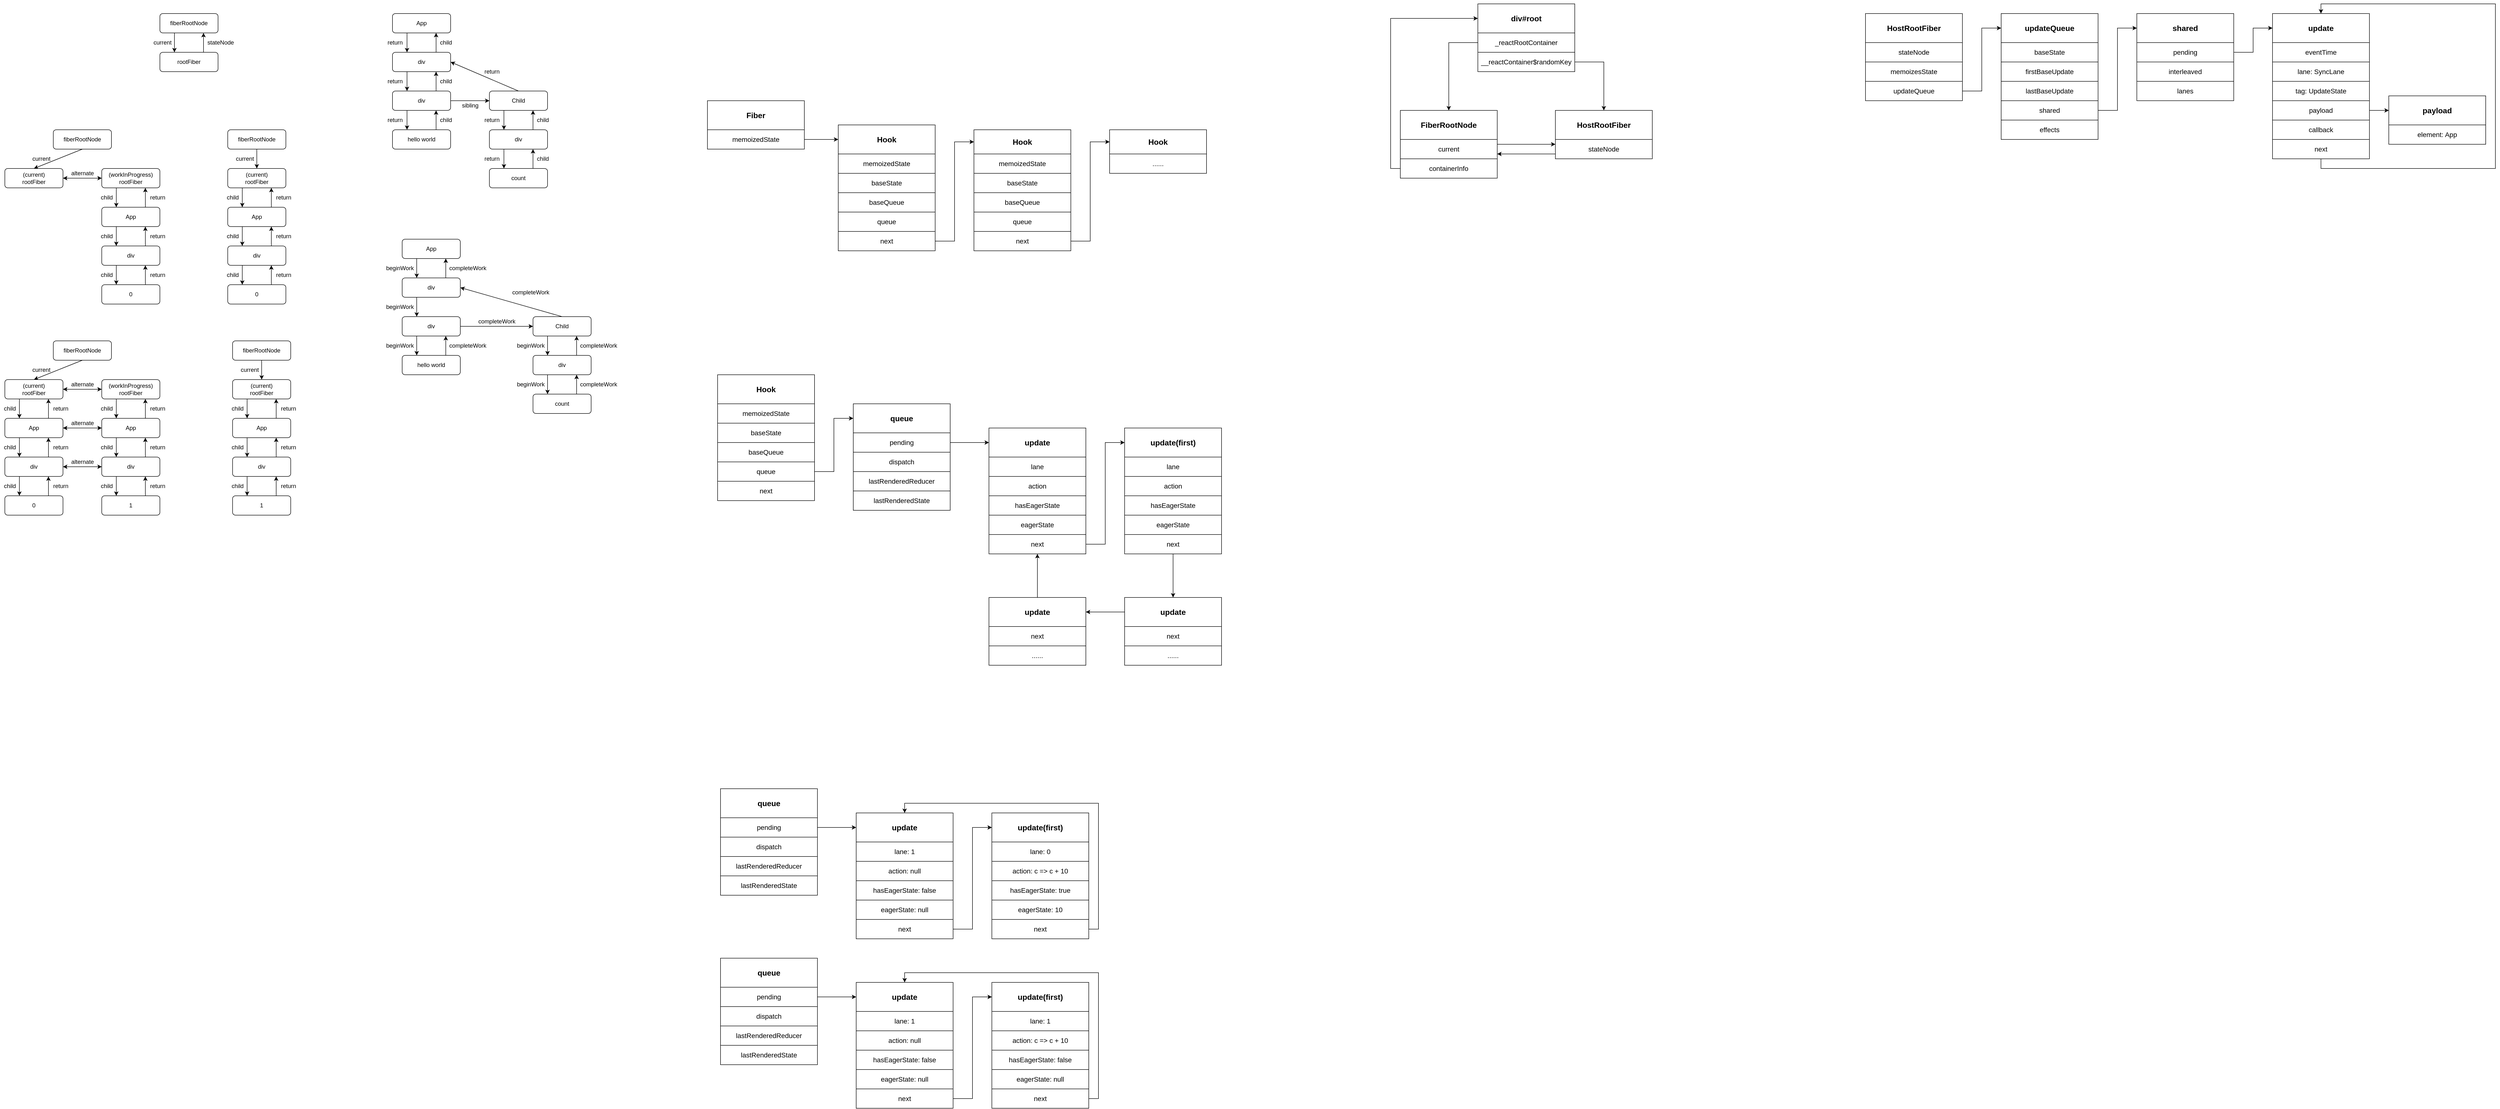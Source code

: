 <mxfile version="16.5.6" type="github">
  <diagram id="wmQCY8qJL-dyslhDrxCW" name="Page-1">
    <mxGraphModel dx="4932" dy="1444" grid="1" gridSize="10" guides="1" tooltips="1" connect="1" arrows="1" fold="1" page="1" pageScale="1" pageWidth="2339" pageHeight="3300" math="0" shadow="0">
      <root>
        <mxCell id="0" />
        <mxCell id="1" parent="0" />
        <mxCell id="0jPFI7pGjnbCgKfN27kb-1" value="Fiber" style="rounded=0;whiteSpace=wrap;html=1;verticalAlign=middle;fontSize=16;fontStyle=1" parent="1" vertex="1">
          <mxGeometry x="10" y="220" width="200" height="60" as="geometry" />
        </mxCell>
        <mxCell id="0jPFI7pGjnbCgKfN27kb-62" style="edgeStyle=orthogonalEdgeStyle;rounded=0;orthogonalLoop=1;jettySize=auto;html=1;exitX=1;exitY=0.5;exitDx=0;exitDy=0;entryX=0;entryY=0.5;entryDx=0;entryDy=0;fontSize=14;" parent="1" source="0jPFI7pGjnbCgKfN27kb-2" target="0jPFI7pGjnbCgKfN27kb-5" edge="1">
          <mxGeometry relative="1" as="geometry" />
        </mxCell>
        <mxCell id="0jPFI7pGjnbCgKfN27kb-2" value="memoizedState" style="rounded=0;whiteSpace=wrap;html=1;fontSize=14;" parent="1" vertex="1">
          <mxGeometry x="10" y="280" width="200" height="40" as="geometry" />
        </mxCell>
        <mxCell id="0jPFI7pGjnbCgKfN27kb-5" value="Hook" style="rounded=0;whiteSpace=wrap;html=1;verticalAlign=middle;fontSize=16;fontStyle=1" parent="1" vertex="1">
          <mxGeometry x="280" y="270" width="200" height="60" as="geometry" />
        </mxCell>
        <mxCell id="0jPFI7pGjnbCgKfN27kb-6" value="memoizedState" style="rounded=0;whiteSpace=wrap;html=1;fontSize=14;" parent="1" vertex="1">
          <mxGeometry x="280" y="330" width="200" height="40" as="geometry" />
        </mxCell>
        <mxCell id="0jPFI7pGjnbCgKfN27kb-52" value="baseState" style="rounded=0;whiteSpace=wrap;html=1;fontSize=14;" parent="1" vertex="1">
          <mxGeometry x="280" y="370" width="200" height="40" as="geometry" />
        </mxCell>
        <mxCell id="0jPFI7pGjnbCgKfN27kb-53" value="baseQueue" style="rounded=0;whiteSpace=wrap;html=1;fontSize=14;" parent="1" vertex="1">
          <mxGeometry x="280" y="410" width="200" height="40" as="geometry" />
        </mxCell>
        <mxCell id="0jPFI7pGjnbCgKfN27kb-54" value="queue" style="rounded=0;whiteSpace=wrap;html=1;fontSize=14;" parent="1" vertex="1">
          <mxGeometry x="280" y="450" width="200" height="40" as="geometry" />
        </mxCell>
        <mxCell id="0jPFI7pGjnbCgKfN27kb-63" style="edgeStyle=orthogonalEdgeStyle;rounded=0;orthogonalLoop=1;jettySize=auto;html=1;exitX=1;exitY=0.5;exitDx=0;exitDy=0;entryX=0;entryY=0.5;entryDx=0;entryDy=0;fontSize=14;" parent="1" source="0jPFI7pGjnbCgKfN27kb-55" target="0jPFI7pGjnbCgKfN27kb-56" edge="1">
          <mxGeometry relative="1" as="geometry" />
        </mxCell>
        <mxCell id="0jPFI7pGjnbCgKfN27kb-55" value="next" style="rounded=0;whiteSpace=wrap;html=1;fontSize=14;" parent="1" vertex="1">
          <mxGeometry x="280" y="490" width="200" height="40" as="geometry" />
        </mxCell>
        <mxCell id="0jPFI7pGjnbCgKfN27kb-56" value="Hook" style="rounded=0;whiteSpace=wrap;html=1;verticalAlign=middle;fontSize=16;fontStyle=1" parent="1" vertex="1">
          <mxGeometry x="560" y="280" width="200" height="50" as="geometry" />
        </mxCell>
        <mxCell id="0jPFI7pGjnbCgKfN27kb-57" value="memoizedState" style="rounded=0;whiteSpace=wrap;html=1;fontSize=14;" parent="1" vertex="1">
          <mxGeometry x="560" y="330" width="200" height="40" as="geometry" />
        </mxCell>
        <mxCell id="0jPFI7pGjnbCgKfN27kb-58" value="baseState" style="rounded=0;whiteSpace=wrap;html=1;fontSize=14;" parent="1" vertex="1">
          <mxGeometry x="560" y="370" width="200" height="40" as="geometry" />
        </mxCell>
        <mxCell id="0jPFI7pGjnbCgKfN27kb-59" value="baseQueue" style="rounded=0;whiteSpace=wrap;html=1;fontSize=14;" parent="1" vertex="1">
          <mxGeometry x="560" y="410" width="200" height="40" as="geometry" />
        </mxCell>
        <mxCell id="0jPFI7pGjnbCgKfN27kb-60" value="queue" style="rounded=0;whiteSpace=wrap;html=1;fontSize=14;" parent="1" vertex="1">
          <mxGeometry x="560" y="450" width="200" height="40" as="geometry" />
        </mxCell>
        <mxCell id="0jPFI7pGjnbCgKfN27kb-70" style="edgeStyle=orthogonalEdgeStyle;rounded=0;orthogonalLoop=1;jettySize=auto;html=1;exitX=1;exitY=0.5;exitDx=0;exitDy=0;entryX=0;entryY=0.5;entryDx=0;entryDy=0;fontSize=14;" parent="1" source="0jPFI7pGjnbCgKfN27kb-61" target="0jPFI7pGjnbCgKfN27kb-64" edge="1">
          <mxGeometry relative="1" as="geometry" />
        </mxCell>
        <mxCell id="0jPFI7pGjnbCgKfN27kb-61" value="next" style="rounded=0;whiteSpace=wrap;html=1;fontSize=14;" parent="1" vertex="1">
          <mxGeometry x="560" y="490" width="200" height="40" as="geometry" />
        </mxCell>
        <mxCell id="0jPFI7pGjnbCgKfN27kb-64" value="Hook" style="rounded=0;whiteSpace=wrap;html=1;verticalAlign=middle;fontSize=16;fontStyle=1" parent="1" vertex="1">
          <mxGeometry x="840" y="280" width="200" height="50" as="geometry" />
        </mxCell>
        <mxCell id="0jPFI7pGjnbCgKfN27kb-65" value="......" style="rounded=0;whiteSpace=wrap;html=1;fontSize=14;" parent="1" vertex="1">
          <mxGeometry x="840" y="330" width="200" height="40" as="geometry" />
        </mxCell>
        <mxCell id="YZ4KDMcBU5Q-6lFASi-J-4" value="queue" style="rounded=0;whiteSpace=wrap;html=1;verticalAlign=middle;fontSize=16;fontStyle=1" parent="1" vertex="1">
          <mxGeometry x="311" y="846" width="200" height="60" as="geometry" />
        </mxCell>
        <mxCell id="YZ4KDMcBU5Q-6lFASi-J-5" style="edgeStyle=orthogonalEdgeStyle;rounded=0;orthogonalLoop=1;jettySize=auto;html=1;exitX=1;exitY=0.5;exitDx=0;exitDy=0;entryX=0;entryY=0.5;entryDx=0;entryDy=0;fontSize=14;" parent="1" source="YZ4KDMcBU5Q-6lFASi-J-6" target="YZ4KDMcBU5Q-6lFASi-J-7" edge="1">
          <mxGeometry relative="1" as="geometry" />
        </mxCell>
        <mxCell id="YZ4KDMcBU5Q-6lFASi-J-6" value="pending" style="rounded=0;whiteSpace=wrap;html=1;fontSize=14;" parent="1" vertex="1">
          <mxGeometry x="311" y="906" width="200" height="40" as="geometry" />
        </mxCell>
        <mxCell id="YZ4KDMcBU5Q-6lFASi-J-7" value="update" style="rounded=0;whiteSpace=wrap;html=1;verticalAlign=middle;fontSize=16;fontStyle=1" parent="1" vertex="1">
          <mxGeometry x="591" y="896" width="200" height="60" as="geometry" />
        </mxCell>
        <mxCell id="YZ4KDMcBU5Q-6lFASi-J-8" value="action" style="rounded=0;whiteSpace=wrap;html=1;fontSize=14;" parent="1" vertex="1">
          <mxGeometry x="591" y="996" width="200" height="40" as="geometry" />
        </mxCell>
        <mxCell id="YZ4KDMcBU5Q-6lFASi-J-9" value="hasEagerState" style="rounded=0;whiteSpace=wrap;html=1;fontSize=14;" parent="1" vertex="1">
          <mxGeometry x="591" y="1036" width="200" height="40" as="geometry" />
        </mxCell>
        <mxCell id="YZ4KDMcBU5Q-6lFASi-J-10" value="eagerState" style="rounded=0;whiteSpace=wrap;html=1;fontSize=14;" parent="1" vertex="1">
          <mxGeometry x="591" y="1076" width="200" height="40" as="geometry" />
        </mxCell>
        <mxCell id="OQ-GW6IakOBJYMvynz-n-18" style="edgeStyle=orthogonalEdgeStyle;rounded=0;orthogonalLoop=1;jettySize=auto;html=1;exitX=1;exitY=0.5;exitDx=0;exitDy=0;entryX=0;entryY=0.5;entryDx=0;entryDy=0;" parent="1" source="YZ4KDMcBU5Q-6lFASi-J-11" target="OQ-GW6IakOBJYMvynz-n-2" edge="1">
          <mxGeometry relative="1" as="geometry" />
        </mxCell>
        <mxCell id="YZ4KDMcBU5Q-6lFASi-J-11" value="next" style="rounded=0;whiteSpace=wrap;html=1;fontSize=14;" parent="1" vertex="1">
          <mxGeometry x="591" y="1116" width="200" height="40" as="geometry" />
        </mxCell>
        <mxCell id="YZ4KDMcBU5Q-6lFASi-J-25" value="dispatch" style="rounded=0;whiteSpace=wrap;html=1;fontSize=14;" parent="1" vertex="1">
          <mxGeometry x="311" y="946" width="200" height="40" as="geometry" />
        </mxCell>
        <mxCell id="YZ4KDMcBU5Q-6lFASi-J-26" value="lastRenderedReducer" style="rounded=0;whiteSpace=wrap;html=1;fontSize=14;" parent="1" vertex="1">
          <mxGeometry x="311" y="986" width="200" height="40" as="geometry" />
        </mxCell>
        <mxCell id="YZ4KDMcBU5Q-6lFASi-J-27" value="lastRenderedState" style="rounded=0;whiteSpace=wrap;html=1;fontSize=14;" parent="1" vertex="1">
          <mxGeometry x="311" y="1026" width="200" height="40" as="geometry" />
        </mxCell>
        <mxCell id="OQ-GW6IakOBJYMvynz-n-1" value="lane" style="rounded=0;whiteSpace=wrap;html=1;fontSize=14;" parent="1" vertex="1">
          <mxGeometry x="591" y="956" width="200" height="40" as="geometry" />
        </mxCell>
        <mxCell id="OQ-GW6IakOBJYMvynz-n-2" value="update(first)" style="rounded=0;whiteSpace=wrap;html=1;verticalAlign=middle;fontSize=16;fontStyle=1" parent="1" vertex="1">
          <mxGeometry x="871" y="896" width="200" height="60" as="geometry" />
        </mxCell>
        <mxCell id="OQ-GW6IakOBJYMvynz-n-3" value="action" style="rounded=0;whiteSpace=wrap;html=1;fontSize=14;" parent="1" vertex="1">
          <mxGeometry x="871" y="996" width="200" height="40" as="geometry" />
        </mxCell>
        <mxCell id="OQ-GW6IakOBJYMvynz-n-4" value="hasEagerState" style="rounded=0;whiteSpace=wrap;html=1;fontSize=14;" parent="1" vertex="1">
          <mxGeometry x="871" y="1036" width="200" height="40" as="geometry" />
        </mxCell>
        <mxCell id="OQ-GW6IakOBJYMvynz-n-5" value="eagerState" style="rounded=0;whiteSpace=wrap;html=1;fontSize=14;" parent="1" vertex="1">
          <mxGeometry x="871" y="1076" width="200" height="40" as="geometry" />
        </mxCell>
        <mxCell id="OQ-GW6IakOBJYMvynz-n-22" style="edgeStyle=orthogonalEdgeStyle;rounded=0;orthogonalLoop=1;jettySize=auto;html=1;exitX=0.5;exitY=1;exitDx=0;exitDy=0;entryX=0.5;entryY=0;entryDx=0;entryDy=0;" parent="1" source="OQ-GW6IakOBJYMvynz-n-6" target="OQ-GW6IakOBJYMvynz-n-15" edge="1">
          <mxGeometry relative="1" as="geometry" />
        </mxCell>
        <mxCell id="OQ-GW6IakOBJYMvynz-n-6" value="next" style="rounded=0;whiteSpace=wrap;html=1;fontSize=14;" parent="1" vertex="1">
          <mxGeometry x="871" y="1116" width="200" height="40" as="geometry" />
        </mxCell>
        <mxCell id="OQ-GW6IakOBJYMvynz-n-7" value="lane" style="rounded=0;whiteSpace=wrap;html=1;fontSize=14;" parent="1" vertex="1">
          <mxGeometry x="871" y="956" width="200" height="40" as="geometry" />
        </mxCell>
        <mxCell id="OQ-GW6IakOBJYMvynz-n-21" style="edgeStyle=orthogonalEdgeStyle;rounded=0;orthogonalLoop=1;jettySize=auto;html=1;exitX=0.5;exitY=0;exitDx=0;exitDy=0;entryX=0.5;entryY=1;entryDx=0;entryDy=0;" parent="1" source="OQ-GW6IakOBJYMvynz-n-8" target="YZ4KDMcBU5Q-6lFASi-J-11" edge="1">
          <mxGeometry relative="1" as="geometry" />
        </mxCell>
        <mxCell id="OQ-GW6IakOBJYMvynz-n-8" value="update" style="rounded=0;whiteSpace=wrap;html=1;verticalAlign=middle;fontSize=16;fontStyle=1" parent="1" vertex="1">
          <mxGeometry x="591" y="1246" width="200" height="60" as="geometry" />
        </mxCell>
        <mxCell id="OQ-GW6IakOBJYMvynz-n-12" value="next" style="rounded=0;whiteSpace=wrap;html=1;fontSize=14;" parent="1" vertex="1">
          <mxGeometry x="591" y="1306" width="200" height="40" as="geometry" />
        </mxCell>
        <mxCell id="OQ-GW6IakOBJYMvynz-n-14" value="......" style="rounded=0;whiteSpace=wrap;html=1;fontSize=14;" parent="1" vertex="1">
          <mxGeometry x="591" y="1346" width="200" height="40" as="geometry" />
        </mxCell>
        <mxCell id="OQ-GW6IakOBJYMvynz-n-20" style="edgeStyle=orthogonalEdgeStyle;rounded=0;orthogonalLoop=1;jettySize=auto;html=1;exitX=0;exitY=0.5;exitDx=0;exitDy=0;entryX=1;entryY=0.5;entryDx=0;entryDy=0;" parent="1" source="OQ-GW6IakOBJYMvynz-n-15" target="OQ-GW6IakOBJYMvynz-n-8" edge="1">
          <mxGeometry relative="1" as="geometry" />
        </mxCell>
        <mxCell id="OQ-GW6IakOBJYMvynz-n-15" value="update" style="rounded=0;whiteSpace=wrap;html=1;verticalAlign=middle;fontSize=16;fontStyle=1" parent="1" vertex="1">
          <mxGeometry x="871" y="1246" width="200" height="60" as="geometry" />
        </mxCell>
        <mxCell id="OQ-GW6IakOBJYMvynz-n-16" value="next" style="rounded=0;whiteSpace=wrap;html=1;fontSize=14;" parent="1" vertex="1">
          <mxGeometry x="871" y="1306" width="200" height="40" as="geometry" />
        </mxCell>
        <mxCell id="OQ-GW6IakOBJYMvynz-n-17" value="......" style="rounded=0;whiteSpace=wrap;html=1;fontSize=14;" parent="1" vertex="1">
          <mxGeometry x="871" y="1346" width="200" height="40" as="geometry" />
        </mxCell>
        <mxCell id="OQ-GW6IakOBJYMvynz-n-23" value="queue" style="rounded=0;whiteSpace=wrap;html=1;verticalAlign=middle;fontSize=16;fontStyle=1" parent="1" vertex="1">
          <mxGeometry x="37" y="1641" width="200" height="60" as="geometry" />
        </mxCell>
        <mxCell id="OQ-GW6IakOBJYMvynz-n-24" style="edgeStyle=orthogonalEdgeStyle;rounded=0;orthogonalLoop=1;jettySize=auto;html=1;exitX=1;exitY=0.5;exitDx=0;exitDy=0;entryX=0;entryY=0.5;entryDx=0;entryDy=0;fontSize=14;" parent="1" source="OQ-GW6IakOBJYMvynz-n-25" target="OQ-GW6IakOBJYMvynz-n-26" edge="1">
          <mxGeometry relative="1" as="geometry" />
        </mxCell>
        <mxCell id="OQ-GW6IakOBJYMvynz-n-25" value="pending" style="rounded=0;whiteSpace=wrap;html=1;fontSize=14;" parent="1" vertex="1">
          <mxGeometry x="37" y="1701" width="200" height="40" as="geometry" />
        </mxCell>
        <mxCell id="OQ-GW6IakOBJYMvynz-n-26" value="update" style="rounded=0;whiteSpace=wrap;html=1;verticalAlign=middle;fontSize=16;fontStyle=1" parent="1" vertex="1">
          <mxGeometry x="317" y="1691" width="200" height="60" as="geometry" />
        </mxCell>
        <mxCell id="OQ-GW6IakOBJYMvynz-n-27" value="action: null" style="rounded=0;whiteSpace=wrap;html=1;fontSize=14;" parent="1" vertex="1">
          <mxGeometry x="317" y="1791" width="200" height="40" as="geometry" />
        </mxCell>
        <mxCell id="OQ-GW6IakOBJYMvynz-n-28" value="hasEagerState: false" style="rounded=0;whiteSpace=wrap;html=1;fontSize=14;" parent="1" vertex="1">
          <mxGeometry x="317" y="1831" width="200" height="40" as="geometry" />
        </mxCell>
        <mxCell id="OQ-GW6IakOBJYMvynz-n-29" value="eagerState: null" style="rounded=0;whiteSpace=wrap;html=1;fontSize=14;" parent="1" vertex="1">
          <mxGeometry x="317" y="1871" width="200" height="40" as="geometry" />
        </mxCell>
        <mxCell id="OQ-GW6IakOBJYMvynz-n-30" style="edgeStyle=orthogonalEdgeStyle;rounded=0;orthogonalLoop=1;jettySize=auto;html=1;exitX=1;exitY=0.5;exitDx=0;exitDy=0;entryX=0;entryY=0.5;entryDx=0;entryDy=0;" parent="1" source="OQ-GW6IakOBJYMvynz-n-31" target="OQ-GW6IakOBJYMvynz-n-36" edge="1">
          <mxGeometry relative="1" as="geometry" />
        </mxCell>
        <mxCell id="OQ-GW6IakOBJYMvynz-n-31" value="next" style="rounded=0;whiteSpace=wrap;html=1;fontSize=14;" parent="1" vertex="1">
          <mxGeometry x="317" y="1911" width="200" height="40" as="geometry" />
        </mxCell>
        <mxCell id="OQ-GW6IakOBJYMvynz-n-32" value="dispatch" style="rounded=0;whiteSpace=wrap;html=1;fontSize=14;" parent="1" vertex="1">
          <mxGeometry x="37" y="1741" width="200" height="40" as="geometry" />
        </mxCell>
        <mxCell id="OQ-GW6IakOBJYMvynz-n-33" value="lastRenderedReducer" style="rounded=0;whiteSpace=wrap;html=1;fontSize=14;" parent="1" vertex="1">
          <mxGeometry x="37" y="1781" width="200" height="40" as="geometry" />
        </mxCell>
        <mxCell id="OQ-GW6IakOBJYMvynz-n-34" value="lastRenderedState" style="rounded=0;whiteSpace=wrap;html=1;fontSize=14;" parent="1" vertex="1">
          <mxGeometry x="37" y="1821" width="200" height="40" as="geometry" />
        </mxCell>
        <mxCell id="OQ-GW6IakOBJYMvynz-n-35" value="lane: 1" style="rounded=0;whiteSpace=wrap;html=1;fontSize=14;" parent="1" vertex="1">
          <mxGeometry x="317" y="1751" width="200" height="40" as="geometry" />
        </mxCell>
        <mxCell id="OQ-GW6IakOBJYMvynz-n-36" value="update(first)" style="rounded=0;whiteSpace=wrap;html=1;verticalAlign=middle;fontSize=16;fontStyle=1" parent="1" vertex="1">
          <mxGeometry x="597" y="1691" width="200" height="60" as="geometry" />
        </mxCell>
        <mxCell id="OQ-GW6IakOBJYMvynz-n-37" value="action: c =&amp;gt; c + 10" style="rounded=0;whiteSpace=wrap;html=1;fontSize=14;" parent="1" vertex="1">
          <mxGeometry x="597" y="1791" width="200" height="40" as="geometry" />
        </mxCell>
        <mxCell id="OQ-GW6IakOBJYMvynz-n-38" value="hasEagerState: true" style="rounded=0;whiteSpace=wrap;html=1;fontSize=14;" parent="1" vertex="1">
          <mxGeometry x="597" y="1831" width="200" height="40" as="geometry" />
        </mxCell>
        <mxCell id="OQ-GW6IakOBJYMvynz-n-39" value="eagerState: 10" style="rounded=0;whiteSpace=wrap;html=1;fontSize=14;" parent="1" vertex="1">
          <mxGeometry x="597" y="1871" width="200" height="40" as="geometry" />
        </mxCell>
        <mxCell id="OQ-GW6IakOBJYMvynz-n-51" style="edgeStyle=orthogonalEdgeStyle;rounded=0;orthogonalLoop=1;jettySize=auto;html=1;exitX=1;exitY=0.5;exitDx=0;exitDy=0;entryX=0.5;entryY=0;entryDx=0;entryDy=0;" parent="1" source="OQ-GW6IakOBJYMvynz-n-41" target="OQ-GW6IakOBJYMvynz-n-26" edge="1">
          <mxGeometry relative="1" as="geometry" />
        </mxCell>
        <mxCell id="OQ-GW6IakOBJYMvynz-n-41" value="next" style="rounded=0;whiteSpace=wrap;html=1;fontSize=14;" parent="1" vertex="1">
          <mxGeometry x="597" y="1911" width="200" height="40" as="geometry" />
        </mxCell>
        <mxCell id="OQ-GW6IakOBJYMvynz-n-42" value="lane: 0" style="rounded=0;whiteSpace=wrap;html=1;fontSize=14;" parent="1" vertex="1">
          <mxGeometry x="597" y="1751" width="200" height="40" as="geometry" />
        </mxCell>
        <mxCell id="OQ-GW6IakOBJYMvynz-n-52" value="queue" style="rounded=0;whiteSpace=wrap;html=1;verticalAlign=middle;fontSize=16;fontStyle=1" parent="1" vertex="1">
          <mxGeometry x="37" y="1991" width="200" height="60" as="geometry" />
        </mxCell>
        <mxCell id="OQ-GW6IakOBJYMvynz-n-53" style="edgeStyle=orthogonalEdgeStyle;rounded=0;orthogonalLoop=1;jettySize=auto;html=1;exitX=1;exitY=0.5;exitDx=0;exitDy=0;entryX=0;entryY=0.5;entryDx=0;entryDy=0;fontSize=14;" parent="1" source="OQ-GW6IakOBJYMvynz-n-54" target="OQ-GW6IakOBJYMvynz-n-55" edge="1">
          <mxGeometry relative="1" as="geometry" />
        </mxCell>
        <mxCell id="OQ-GW6IakOBJYMvynz-n-54" value="pending" style="rounded=0;whiteSpace=wrap;html=1;fontSize=14;" parent="1" vertex="1">
          <mxGeometry x="37" y="2051" width="200" height="40" as="geometry" />
        </mxCell>
        <mxCell id="OQ-GW6IakOBJYMvynz-n-55" value="update" style="rounded=0;whiteSpace=wrap;html=1;verticalAlign=middle;fontSize=16;fontStyle=1" parent="1" vertex="1">
          <mxGeometry x="317" y="2041" width="200" height="60" as="geometry" />
        </mxCell>
        <mxCell id="OQ-GW6IakOBJYMvynz-n-56" value="action: null" style="rounded=0;whiteSpace=wrap;html=1;fontSize=14;" parent="1" vertex="1">
          <mxGeometry x="317" y="2141" width="200" height="40" as="geometry" />
        </mxCell>
        <mxCell id="OQ-GW6IakOBJYMvynz-n-57" value="hasEagerState: false" style="rounded=0;whiteSpace=wrap;html=1;fontSize=14;" parent="1" vertex="1">
          <mxGeometry x="317" y="2181" width="200" height="40" as="geometry" />
        </mxCell>
        <mxCell id="OQ-GW6IakOBJYMvynz-n-58" value="eagerState: null" style="rounded=0;whiteSpace=wrap;html=1;fontSize=14;" parent="1" vertex="1">
          <mxGeometry x="317" y="2221" width="200" height="40" as="geometry" />
        </mxCell>
        <mxCell id="OQ-GW6IakOBJYMvynz-n-59" style="edgeStyle=orthogonalEdgeStyle;rounded=0;orthogonalLoop=1;jettySize=auto;html=1;exitX=1;exitY=0.5;exitDx=0;exitDy=0;entryX=0;entryY=0.5;entryDx=0;entryDy=0;" parent="1" source="OQ-GW6IakOBJYMvynz-n-60" target="OQ-GW6IakOBJYMvynz-n-65" edge="1">
          <mxGeometry relative="1" as="geometry" />
        </mxCell>
        <mxCell id="OQ-GW6IakOBJYMvynz-n-60" value="next" style="rounded=0;whiteSpace=wrap;html=1;fontSize=14;" parent="1" vertex="1">
          <mxGeometry x="317" y="2261" width="200" height="40" as="geometry" />
        </mxCell>
        <mxCell id="OQ-GW6IakOBJYMvynz-n-61" value="dispatch" style="rounded=0;whiteSpace=wrap;html=1;fontSize=14;" parent="1" vertex="1">
          <mxGeometry x="37" y="2091" width="200" height="40" as="geometry" />
        </mxCell>
        <mxCell id="OQ-GW6IakOBJYMvynz-n-62" value="lastRenderedReducer" style="rounded=0;whiteSpace=wrap;html=1;fontSize=14;" parent="1" vertex="1">
          <mxGeometry x="37" y="2131" width="200" height="40" as="geometry" />
        </mxCell>
        <mxCell id="OQ-GW6IakOBJYMvynz-n-63" value="lastRenderedState" style="rounded=0;whiteSpace=wrap;html=1;fontSize=14;" parent="1" vertex="1">
          <mxGeometry x="37" y="2171" width="200" height="40" as="geometry" />
        </mxCell>
        <mxCell id="OQ-GW6IakOBJYMvynz-n-64" value="lane: 1" style="rounded=0;whiteSpace=wrap;html=1;fontSize=14;" parent="1" vertex="1">
          <mxGeometry x="317" y="2101" width="200" height="40" as="geometry" />
        </mxCell>
        <mxCell id="OQ-GW6IakOBJYMvynz-n-65" value="update(first)" style="rounded=0;whiteSpace=wrap;html=1;verticalAlign=middle;fontSize=16;fontStyle=1" parent="1" vertex="1">
          <mxGeometry x="597" y="2041" width="200" height="60" as="geometry" />
        </mxCell>
        <mxCell id="OQ-GW6IakOBJYMvynz-n-66" value="action: c =&amp;gt; c + 10" style="rounded=0;whiteSpace=wrap;html=1;fontSize=14;" parent="1" vertex="1">
          <mxGeometry x="597" y="2141" width="200" height="40" as="geometry" />
        </mxCell>
        <mxCell id="OQ-GW6IakOBJYMvynz-n-67" value="hasEagerState: false" style="rounded=0;whiteSpace=wrap;html=1;fontSize=14;" parent="1" vertex="1">
          <mxGeometry x="597" y="2181" width="200" height="40" as="geometry" />
        </mxCell>
        <mxCell id="OQ-GW6IakOBJYMvynz-n-68" value="eagerState: null" style="rounded=0;whiteSpace=wrap;html=1;fontSize=14;" parent="1" vertex="1">
          <mxGeometry x="597" y="2221" width="200" height="40" as="geometry" />
        </mxCell>
        <mxCell id="OQ-GW6IakOBJYMvynz-n-69" style="edgeStyle=orthogonalEdgeStyle;rounded=0;orthogonalLoop=1;jettySize=auto;html=1;exitX=1;exitY=0.5;exitDx=0;exitDy=0;entryX=0.5;entryY=0;entryDx=0;entryDy=0;" parent="1" source="OQ-GW6IakOBJYMvynz-n-70" target="OQ-GW6IakOBJYMvynz-n-55" edge="1">
          <mxGeometry relative="1" as="geometry" />
        </mxCell>
        <mxCell id="OQ-GW6IakOBJYMvynz-n-70" value="next" style="rounded=0;whiteSpace=wrap;html=1;fontSize=14;" parent="1" vertex="1">
          <mxGeometry x="597" y="2261" width="200" height="40" as="geometry" />
        </mxCell>
        <mxCell id="OQ-GW6IakOBJYMvynz-n-71" value="lane: 1" style="rounded=0;whiteSpace=wrap;html=1;fontSize=14;" parent="1" vertex="1">
          <mxGeometry x="597" y="2101" width="200" height="40" as="geometry" />
        </mxCell>
        <mxCell id="OQ-GW6IakOBJYMvynz-n-72" value="Hook" style="rounded=0;whiteSpace=wrap;html=1;verticalAlign=middle;fontSize=16;fontStyle=1" parent="1" vertex="1">
          <mxGeometry x="31" y="786" width="200" height="60" as="geometry" />
        </mxCell>
        <mxCell id="OQ-GW6IakOBJYMvynz-n-73" value="memoizedState" style="rounded=0;whiteSpace=wrap;html=1;fontSize=14;" parent="1" vertex="1">
          <mxGeometry x="31" y="846" width="200" height="40" as="geometry" />
        </mxCell>
        <mxCell id="OQ-GW6IakOBJYMvynz-n-74" value="baseState" style="rounded=0;whiteSpace=wrap;html=1;fontSize=14;" parent="1" vertex="1">
          <mxGeometry x="31" y="886" width="200" height="40" as="geometry" />
        </mxCell>
        <mxCell id="OQ-GW6IakOBJYMvynz-n-75" value="baseQueue" style="rounded=0;whiteSpace=wrap;html=1;fontSize=14;" parent="1" vertex="1">
          <mxGeometry x="31" y="926" width="200" height="40" as="geometry" />
        </mxCell>
        <mxCell id="OQ-GW6IakOBJYMvynz-n-78" style="edgeStyle=orthogonalEdgeStyle;rounded=0;orthogonalLoop=1;jettySize=auto;html=1;exitX=1;exitY=0.5;exitDx=0;exitDy=0;entryX=0;entryY=0.5;entryDx=0;entryDy=0;" parent="1" source="OQ-GW6IakOBJYMvynz-n-76" target="YZ4KDMcBU5Q-6lFASi-J-4" edge="1">
          <mxGeometry relative="1" as="geometry" />
        </mxCell>
        <mxCell id="OQ-GW6IakOBJYMvynz-n-76" value="queue" style="rounded=0;whiteSpace=wrap;html=1;fontSize=14;" parent="1" vertex="1">
          <mxGeometry x="31" y="966" width="200" height="40" as="geometry" />
        </mxCell>
        <mxCell id="OQ-GW6IakOBJYMvynz-n-77" value="next" style="rounded=0;whiteSpace=wrap;html=1;fontSize=14;" parent="1" vertex="1">
          <mxGeometry x="31" y="1006" width="200" height="40" as="geometry" />
        </mxCell>
        <mxCell id="OoTbSXFp7H-fp_tPctDM-15" style="edgeStyle=orthogonalEdgeStyle;rounded=0;orthogonalLoop=1;jettySize=auto;html=1;exitX=0;exitY=0.5;exitDx=0;exitDy=0;entryX=0;entryY=0.5;entryDx=0;entryDy=0;" parent="1" source="OoTbSXFp7H-fp_tPctDM-16" target="OoTbSXFp7H-fp_tPctDM-9" edge="1">
          <mxGeometry relative="1" as="geometry" />
        </mxCell>
        <mxCell id="OoTbSXFp7H-fp_tPctDM-3" value="FiberRootNode" style="rounded=0;whiteSpace=wrap;html=1;verticalAlign=middle;fontSize=16;fontStyle=1" parent="1" vertex="1">
          <mxGeometry x="1440" y="240" width="200" height="60" as="geometry" />
        </mxCell>
        <mxCell id="OoTbSXFp7H-fp_tPctDM-7" style="edgeStyle=orthogonalEdgeStyle;rounded=0;orthogonalLoop=1;jettySize=auto;html=1;exitX=1;exitY=0.25;exitDx=0;exitDy=0;entryX=0;entryY=0.25;entryDx=0;entryDy=0;" parent="1" source="OoTbSXFp7H-fp_tPctDM-4" target="OoTbSXFp7H-fp_tPctDM-6" edge="1">
          <mxGeometry relative="1" as="geometry" />
        </mxCell>
        <mxCell id="OoTbSXFp7H-fp_tPctDM-4" value="current" style="rounded=0;whiteSpace=wrap;html=1;fontSize=14;" parent="1" vertex="1">
          <mxGeometry x="1440" y="300" width="200" height="40" as="geometry" />
        </mxCell>
        <mxCell id="OoTbSXFp7H-fp_tPctDM-5" value="HostRootFiber" style="rounded=0;whiteSpace=wrap;html=1;verticalAlign=middle;fontSize=16;fontStyle=1" parent="1" vertex="1">
          <mxGeometry x="1760" y="240" width="200" height="60" as="geometry" />
        </mxCell>
        <mxCell id="OoTbSXFp7H-fp_tPctDM-8" style="edgeStyle=orthogonalEdgeStyle;rounded=0;orthogonalLoop=1;jettySize=auto;html=1;exitX=0;exitY=0.75;exitDx=0;exitDy=0;entryX=1;entryY=0.75;entryDx=0;entryDy=0;" parent="1" source="OoTbSXFp7H-fp_tPctDM-6" target="OoTbSXFp7H-fp_tPctDM-4" edge="1">
          <mxGeometry relative="1" as="geometry" />
        </mxCell>
        <mxCell id="OoTbSXFp7H-fp_tPctDM-6" value="stateNode" style="rounded=0;whiteSpace=wrap;html=1;fontSize=14;" parent="1" vertex="1">
          <mxGeometry x="1760" y="300" width="200" height="40" as="geometry" />
        </mxCell>
        <mxCell id="OoTbSXFp7H-fp_tPctDM-9" value="div#root" style="rounded=0;whiteSpace=wrap;html=1;verticalAlign=middle;fontSize=16;fontStyle=1" parent="1" vertex="1">
          <mxGeometry x="1600" y="20" width="200" height="60" as="geometry" />
        </mxCell>
        <mxCell id="OoTbSXFp7H-fp_tPctDM-13" style="edgeStyle=orthogonalEdgeStyle;rounded=0;orthogonalLoop=1;jettySize=auto;html=1;exitX=1;exitY=0.5;exitDx=0;exitDy=0;" parent="1" source="OoTbSXFp7H-fp_tPctDM-10" target="OoTbSXFp7H-fp_tPctDM-5" edge="1">
          <mxGeometry relative="1" as="geometry" />
        </mxCell>
        <mxCell id="OoTbSXFp7H-fp_tPctDM-10" value="__reactContainer$randomKey" style="rounded=0;whiteSpace=wrap;html=1;fontSize=14;" parent="1" vertex="1">
          <mxGeometry x="1600" y="120" width="200" height="40" as="geometry" />
        </mxCell>
        <mxCell id="OoTbSXFp7H-fp_tPctDM-14" style="edgeStyle=orthogonalEdgeStyle;rounded=0;orthogonalLoop=1;jettySize=auto;html=1;exitX=0;exitY=0.5;exitDx=0;exitDy=0;entryX=0.5;entryY=0;entryDx=0;entryDy=0;" parent="1" source="OoTbSXFp7H-fp_tPctDM-12" target="OoTbSXFp7H-fp_tPctDM-3" edge="1">
          <mxGeometry relative="1" as="geometry" />
        </mxCell>
        <mxCell id="OoTbSXFp7H-fp_tPctDM-12" value="_reactRootContainer" style="rounded=0;whiteSpace=wrap;html=1;fontSize=14;" parent="1" vertex="1">
          <mxGeometry x="1600" y="80" width="200" height="40" as="geometry" />
        </mxCell>
        <mxCell id="OoTbSXFp7H-fp_tPctDM-16" value="containerInfo" style="rounded=0;whiteSpace=wrap;html=1;fontSize=14;" parent="1" vertex="1">
          <mxGeometry x="1440" y="340" width="200" height="40" as="geometry" />
        </mxCell>
        <mxCell id="YV50Q6xw0Q8GxLZr4ojX-41" value="HostRootFiber" style="rounded=0;whiteSpace=wrap;html=1;verticalAlign=middle;fontSize=16;fontStyle=1" parent="1" vertex="1">
          <mxGeometry x="2400" y="40" width="200" height="60" as="geometry" />
        </mxCell>
        <mxCell id="YV50Q6xw0Q8GxLZr4ojX-42" value="stateNode" style="rounded=0;whiteSpace=wrap;html=1;fontSize=14;" parent="1" vertex="1">
          <mxGeometry x="2400" y="100" width="200" height="40" as="geometry" />
        </mxCell>
        <mxCell id="YV50Q6xw0Q8GxLZr4ojX-43" value="memoizesState" style="rounded=0;whiteSpace=wrap;html=1;fontSize=14;" parent="1" vertex="1">
          <mxGeometry x="2400" y="140" width="200" height="40" as="geometry" />
        </mxCell>
        <mxCell id="YV50Q6xw0Q8GxLZr4ojX-44" style="edgeStyle=orthogonalEdgeStyle;rounded=0;orthogonalLoop=1;jettySize=auto;html=1;exitX=1;exitY=0.5;exitDx=0;exitDy=0;entryX=0;entryY=0.5;entryDx=0;entryDy=0;" parent="1" source="YV50Q6xw0Q8GxLZr4ojX-45" target="YV50Q6xw0Q8GxLZr4ojX-46" edge="1">
          <mxGeometry relative="1" as="geometry" />
        </mxCell>
        <mxCell id="YV50Q6xw0Q8GxLZr4ojX-45" value="updateQueue" style="rounded=0;whiteSpace=wrap;html=1;fontSize=14;" parent="1" vertex="1">
          <mxGeometry x="2400" y="180" width="200" height="40" as="geometry" />
        </mxCell>
        <mxCell id="YV50Q6xw0Q8GxLZr4ojX-46" value="updateQueue" style="rounded=0;whiteSpace=wrap;html=1;verticalAlign=middle;fontSize=16;fontStyle=1" parent="1" vertex="1">
          <mxGeometry x="2680" y="40" width="200" height="60" as="geometry" />
        </mxCell>
        <mxCell id="YV50Q6xw0Q8GxLZr4ojX-47" value="baseState" style="rounded=0;whiteSpace=wrap;html=1;fontSize=14;" parent="1" vertex="1">
          <mxGeometry x="2680" y="100" width="200" height="40" as="geometry" />
        </mxCell>
        <mxCell id="YV50Q6xw0Q8GxLZr4ojX-48" value="firstBaseUpdate" style="rounded=0;whiteSpace=wrap;html=1;fontSize=14;" parent="1" vertex="1">
          <mxGeometry x="2680" y="140" width="200" height="40" as="geometry" />
        </mxCell>
        <mxCell id="YV50Q6xw0Q8GxLZr4ojX-49" value="lastBaseUpdate" style="rounded=0;whiteSpace=wrap;html=1;fontSize=14;" parent="1" vertex="1">
          <mxGeometry x="2680" y="180" width="200" height="40" as="geometry" />
        </mxCell>
        <mxCell id="YV50Q6xw0Q8GxLZr4ojX-50" style="edgeStyle=orthogonalEdgeStyle;rounded=0;orthogonalLoop=1;jettySize=auto;html=1;exitX=1;exitY=0.5;exitDx=0;exitDy=0;entryX=0;entryY=0.5;entryDx=0;entryDy=0;" parent="1" source="YV50Q6xw0Q8GxLZr4ojX-51" target="YV50Q6xw0Q8GxLZr4ojX-53" edge="1">
          <mxGeometry relative="1" as="geometry" />
        </mxCell>
        <mxCell id="YV50Q6xw0Q8GxLZr4ojX-51" value="shared" style="rounded=0;whiteSpace=wrap;html=1;fontSize=14;" parent="1" vertex="1">
          <mxGeometry x="2680" y="220" width="200" height="40" as="geometry" />
        </mxCell>
        <mxCell id="YV50Q6xw0Q8GxLZr4ojX-52" value="effects" style="rounded=0;whiteSpace=wrap;html=1;fontSize=14;" parent="1" vertex="1">
          <mxGeometry x="2680" y="260" width="200" height="40" as="geometry" />
        </mxCell>
        <mxCell id="YV50Q6xw0Q8GxLZr4ojX-53" value="shared" style="rounded=0;whiteSpace=wrap;html=1;verticalAlign=middle;fontSize=16;fontStyle=1" parent="1" vertex="1">
          <mxGeometry x="2960" y="40" width="200" height="60" as="geometry" />
        </mxCell>
        <mxCell id="YV50Q6xw0Q8GxLZr4ojX-54" style="edgeStyle=orthogonalEdgeStyle;rounded=0;orthogonalLoop=1;jettySize=auto;html=1;exitX=1;exitY=0.5;exitDx=0;exitDy=0;" parent="1" source="YV50Q6xw0Q8GxLZr4ojX-55" target="YV50Q6xw0Q8GxLZr4ojX-58" edge="1">
          <mxGeometry relative="1" as="geometry" />
        </mxCell>
        <mxCell id="YV50Q6xw0Q8GxLZr4ojX-55" value="pending" style="rounded=0;whiteSpace=wrap;html=1;fontSize=14;" parent="1" vertex="1">
          <mxGeometry x="2960" y="100" width="200" height="40" as="geometry" />
        </mxCell>
        <mxCell id="YV50Q6xw0Q8GxLZr4ojX-56" value="interleaved" style="rounded=0;whiteSpace=wrap;html=1;fontSize=14;" parent="1" vertex="1">
          <mxGeometry x="2960" y="140" width="200" height="40" as="geometry" />
        </mxCell>
        <mxCell id="YV50Q6xw0Q8GxLZr4ojX-57" value="lanes" style="rounded=0;whiteSpace=wrap;html=1;fontSize=14;" parent="1" vertex="1">
          <mxGeometry x="2960" y="180" width="200" height="40" as="geometry" />
        </mxCell>
        <mxCell id="YV50Q6xw0Q8GxLZr4ojX-58" value="update" style="rounded=0;whiteSpace=wrap;html=1;verticalAlign=middle;fontSize=16;fontStyle=1" parent="1" vertex="1">
          <mxGeometry x="3240" y="40" width="200" height="60" as="geometry" />
        </mxCell>
        <mxCell id="YV50Q6xw0Q8GxLZr4ojX-59" value="eventTime" style="rounded=0;whiteSpace=wrap;html=1;fontSize=14;" parent="1" vertex="1">
          <mxGeometry x="3240" y="100" width="200" height="40" as="geometry" />
        </mxCell>
        <mxCell id="YV50Q6xw0Q8GxLZr4ojX-60" value="lane: SyncLane" style="rounded=0;whiteSpace=wrap;html=1;fontSize=14;" parent="1" vertex="1">
          <mxGeometry x="3240" y="140" width="200" height="40" as="geometry" />
        </mxCell>
        <mxCell id="YV50Q6xw0Q8GxLZr4ojX-61" value="tag: UpdateState" style="rounded=0;whiteSpace=wrap;html=1;fontSize=14;" parent="1" vertex="1">
          <mxGeometry x="3240" y="180" width="200" height="40" as="geometry" />
        </mxCell>
        <mxCell id="YV50Q6xw0Q8GxLZr4ojX-62" style="edgeStyle=orthogonalEdgeStyle;rounded=0;orthogonalLoop=1;jettySize=auto;html=1;exitX=1;exitY=0.5;exitDx=0;exitDy=0;entryX=0;entryY=0.5;entryDx=0;entryDy=0;" parent="1" source="YV50Q6xw0Q8GxLZr4ojX-63" target="YV50Q6xw0Q8GxLZr4ojX-67" edge="1">
          <mxGeometry relative="1" as="geometry" />
        </mxCell>
        <mxCell id="YV50Q6xw0Q8GxLZr4ojX-63" value="payload" style="rounded=0;whiteSpace=wrap;html=1;fontSize=14;" parent="1" vertex="1">
          <mxGeometry x="3240" y="220" width="200" height="40" as="geometry" />
        </mxCell>
        <mxCell id="YV50Q6xw0Q8GxLZr4ojX-64" value="callback" style="rounded=0;whiteSpace=wrap;html=1;fontSize=14;" parent="1" vertex="1">
          <mxGeometry x="3240" y="260" width="200" height="40" as="geometry" />
        </mxCell>
        <mxCell id="YV50Q6xw0Q8GxLZr4ojX-65" style="edgeStyle=orthogonalEdgeStyle;rounded=0;orthogonalLoop=1;jettySize=auto;html=1;exitX=0.5;exitY=1;exitDx=0;exitDy=0;entryX=0.5;entryY=0;entryDx=0;entryDy=0;" parent="1" source="YV50Q6xw0Q8GxLZr4ojX-66" target="YV50Q6xw0Q8GxLZr4ojX-58" edge="1">
          <mxGeometry relative="1" as="geometry">
            <Array as="points">
              <mxPoint x="3340" y="360" />
              <mxPoint x="3700" y="360" />
              <mxPoint x="3700" y="20" />
              <mxPoint x="3340" y="20" />
            </Array>
          </mxGeometry>
        </mxCell>
        <mxCell id="YV50Q6xw0Q8GxLZr4ojX-66" value="next" style="rounded=0;whiteSpace=wrap;html=1;fontSize=14;" parent="1" vertex="1">
          <mxGeometry x="3240" y="300" width="200" height="40" as="geometry" />
        </mxCell>
        <mxCell id="YV50Q6xw0Q8GxLZr4ojX-67" value="payload" style="rounded=0;whiteSpace=wrap;html=1;verticalAlign=middle;fontSize=16;fontStyle=1" parent="1" vertex="1">
          <mxGeometry x="3480" y="210" width="200" height="60" as="geometry" />
        </mxCell>
        <mxCell id="YV50Q6xw0Q8GxLZr4ojX-68" value="element: App" style="rounded=0;whiteSpace=wrap;html=1;fontSize=14;" parent="1" vertex="1">
          <mxGeometry x="3480" y="270" width="200" height="40" as="geometry" />
        </mxCell>
        <mxCell id="lnjIdl5HfKXo7h2RpYkj-37" style="edgeStyle=none;rounded=0;orthogonalLoop=1;jettySize=auto;html=1;exitX=0.25;exitY=1;exitDx=0;exitDy=0;entryX=0.25;entryY=0;entryDx=0;entryDy=0;" parent="1" source="lnjIdl5HfKXo7h2RpYkj-1" target="lnjIdl5HfKXo7h2RpYkj-2" edge="1">
          <mxGeometry relative="1" as="geometry" />
        </mxCell>
        <mxCell id="lnjIdl5HfKXo7h2RpYkj-1" value="fiberRootNode" style="rounded=1;whiteSpace=wrap;html=1;" parent="1" vertex="1">
          <mxGeometry x="-1120" y="40" width="120" height="40" as="geometry" />
        </mxCell>
        <mxCell id="lnjIdl5HfKXo7h2RpYkj-38" style="edgeStyle=none;rounded=0;orthogonalLoop=1;jettySize=auto;html=1;exitX=0.75;exitY=0;exitDx=0;exitDy=0;entryX=0.75;entryY=1;entryDx=0;entryDy=0;" parent="1" source="lnjIdl5HfKXo7h2RpYkj-2" target="lnjIdl5HfKXo7h2RpYkj-1" edge="1">
          <mxGeometry relative="1" as="geometry" />
        </mxCell>
        <mxCell id="lnjIdl5HfKXo7h2RpYkj-2" value="rootFiber" style="rounded=1;whiteSpace=wrap;html=1;" parent="1" vertex="1">
          <mxGeometry x="-1120" y="120" width="120" height="40" as="geometry" />
        </mxCell>
        <mxCell id="lnjIdl5HfKXo7h2RpYkj-10" style="edgeStyle=orthogonalEdgeStyle;rounded=0;orthogonalLoop=1;jettySize=auto;html=1;exitX=0.25;exitY=1;exitDx=0;exitDy=0;entryX=0.25;entryY=0;entryDx=0;entryDy=0;" parent="1" source="lnjIdl5HfKXo7h2RpYkj-3" target="lnjIdl5HfKXo7h2RpYkj-4" edge="1">
          <mxGeometry relative="1" as="geometry" />
        </mxCell>
        <mxCell id="lnjIdl5HfKXo7h2RpYkj-3" value="App" style="rounded=1;whiteSpace=wrap;html=1;" parent="1" vertex="1">
          <mxGeometry x="-640" y="40" width="120" height="40" as="geometry" />
        </mxCell>
        <mxCell id="lnjIdl5HfKXo7h2RpYkj-11" style="edgeStyle=orthogonalEdgeStyle;rounded=0;orthogonalLoop=1;jettySize=auto;html=1;exitX=0.75;exitY=0;exitDx=0;exitDy=0;entryX=0.75;entryY=1;entryDx=0;entryDy=0;" parent="1" source="lnjIdl5HfKXo7h2RpYkj-4" target="lnjIdl5HfKXo7h2RpYkj-3" edge="1">
          <mxGeometry relative="1" as="geometry" />
        </mxCell>
        <mxCell id="lnjIdl5HfKXo7h2RpYkj-12" style="edgeStyle=orthogonalEdgeStyle;rounded=0;orthogonalLoop=1;jettySize=auto;html=1;exitX=0.25;exitY=1;exitDx=0;exitDy=0;entryX=0.25;entryY=0;entryDx=0;entryDy=0;" parent="1" source="lnjIdl5HfKXo7h2RpYkj-4" target="lnjIdl5HfKXo7h2RpYkj-5" edge="1">
          <mxGeometry relative="1" as="geometry" />
        </mxCell>
        <mxCell id="lnjIdl5HfKXo7h2RpYkj-4" value="div" style="rounded=1;whiteSpace=wrap;html=1;" parent="1" vertex="1">
          <mxGeometry x="-640" y="120" width="120" height="40" as="geometry" />
        </mxCell>
        <mxCell id="lnjIdl5HfKXo7h2RpYkj-13" style="edgeStyle=orthogonalEdgeStyle;rounded=0;orthogonalLoop=1;jettySize=auto;html=1;exitX=0.75;exitY=0;exitDx=0;exitDy=0;entryX=0.75;entryY=1;entryDx=0;entryDy=0;" parent="1" source="lnjIdl5HfKXo7h2RpYkj-5" target="lnjIdl5HfKXo7h2RpYkj-4" edge="1">
          <mxGeometry relative="1" as="geometry" />
        </mxCell>
        <mxCell id="lnjIdl5HfKXo7h2RpYkj-14" style="edgeStyle=orthogonalEdgeStyle;rounded=0;orthogonalLoop=1;jettySize=auto;html=1;exitX=0.25;exitY=1;exitDx=0;exitDy=0;entryX=0.25;entryY=0;entryDx=0;entryDy=0;" parent="1" source="lnjIdl5HfKXo7h2RpYkj-5" target="lnjIdl5HfKXo7h2RpYkj-8" edge="1">
          <mxGeometry relative="1" as="geometry" />
        </mxCell>
        <mxCell id="lnjIdl5HfKXo7h2RpYkj-33" style="edgeStyle=orthogonalEdgeStyle;rounded=0;orthogonalLoop=1;jettySize=auto;html=1;exitX=1;exitY=0.5;exitDx=0;exitDy=0;entryX=0;entryY=0.5;entryDx=0;entryDy=0;" parent="1" source="lnjIdl5HfKXo7h2RpYkj-5" target="lnjIdl5HfKXo7h2RpYkj-6" edge="1">
          <mxGeometry relative="1" as="geometry" />
        </mxCell>
        <mxCell id="lnjIdl5HfKXo7h2RpYkj-5" value="div" style="rounded=1;whiteSpace=wrap;html=1;" parent="1" vertex="1">
          <mxGeometry x="-640" y="200" width="120" height="40" as="geometry" />
        </mxCell>
        <mxCell id="lnjIdl5HfKXo7h2RpYkj-18" style="edgeStyle=orthogonalEdgeStyle;rounded=0;orthogonalLoop=1;jettySize=auto;html=1;exitX=0.25;exitY=1;exitDx=0;exitDy=0;entryX=0.25;entryY=0;entryDx=0;entryDy=0;" parent="1" source="lnjIdl5HfKXo7h2RpYkj-6" target="lnjIdl5HfKXo7h2RpYkj-7" edge="1">
          <mxGeometry relative="1" as="geometry" />
        </mxCell>
        <mxCell id="lnjIdl5HfKXo7h2RpYkj-34" style="rounded=0;orthogonalLoop=1;jettySize=auto;html=1;exitX=0.5;exitY=0;exitDx=0;exitDy=0;entryX=1;entryY=0.5;entryDx=0;entryDy=0;" parent="1" source="lnjIdl5HfKXo7h2RpYkj-6" target="lnjIdl5HfKXo7h2RpYkj-4" edge="1">
          <mxGeometry relative="1" as="geometry" />
        </mxCell>
        <mxCell id="lnjIdl5HfKXo7h2RpYkj-6" value="Child" style="rounded=1;whiteSpace=wrap;html=1;" parent="1" vertex="1">
          <mxGeometry x="-440" y="200" width="120" height="40" as="geometry" />
        </mxCell>
        <mxCell id="lnjIdl5HfKXo7h2RpYkj-19" style="edgeStyle=orthogonalEdgeStyle;rounded=0;orthogonalLoop=1;jettySize=auto;html=1;exitX=0.75;exitY=0;exitDx=0;exitDy=0;entryX=0.75;entryY=1;entryDx=0;entryDy=0;" parent="1" source="lnjIdl5HfKXo7h2RpYkj-7" target="lnjIdl5HfKXo7h2RpYkj-6" edge="1">
          <mxGeometry relative="1" as="geometry" />
        </mxCell>
        <mxCell id="lnjIdl5HfKXo7h2RpYkj-20" style="edgeStyle=orthogonalEdgeStyle;rounded=0;orthogonalLoop=1;jettySize=auto;html=1;exitX=0.25;exitY=1;exitDx=0;exitDy=0;entryX=0.25;entryY=0;entryDx=0;entryDy=0;" parent="1" source="lnjIdl5HfKXo7h2RpYkj-7" target="lnjIdl5HfKXo7h2RpYkj-9" edge="1">
          <mxGeometry relative="1" as="geometry" />
        </mxCell>
        <mxCell id="lnjIdl5HfKXo7h2RpYkj-7" value="div" style="rounded=1;whiteSpace=wrap;html=1;" parent="1" vertex="1">
          <mxGeometry x="-440" y="280" width="120" height="40" as="geometry" />
        </mxCell>
        <mxCell id="lnjIdl5HfKXo7h2RpYkj-15" style="edgeStyle=orthogonalEdgeStyle;rounded=0;orthogonalLoop=1;jettySize=auto;html=1;exitX=0.75;exitY=0;exitDx=0;exitDy=0;entryX=0.75;entryY=1;entryDx=0;entryDy=0;" parent="1" source="lnjIdl5HfKXo7h2RpYkj-8" target="lnjIdl5HfKXo7h2RpYkj-5" edge="1">
          <mxGeometry relative="1" as="geometry" />
        </mxCell>
        <mxCell id="lnjIdl5HfKXo7h2RpYkj-8" value="hello world" style="rounded=1;whiteSpace=wrap;html=1;" parent="1" vertex="1">
          <mxGeometry x="-640" y="280" width="120" height="40" as="geometry" />
        </mxCell>
        <mxCell id="lnjIdl5HfKXo7h2RpYkj-21" style="edgeStyle=orthogonalEdgeStyle;rounded=0;orthogonalLoop=1;jettySize=auto;html=1;exitX=0.75;exitY=0;exitDx=0;exitDy=0;entryX=0.75;entryY=1;entryDx=0;entryDy=0;" parent="1" source="lnjIdl5HfKXo7h2RpYkj-9" target="lnjIdl5HfKXo7h2RpYkj-7" edge="1">
          <mxGeometry relative="1" as="geometry" />
        </mxCell>
        <mxCell id="lnjIdl5HfKXo7h2RpYkj-9" value="count" style="rounded=1;whiteSpace=wrap;html=1;" parent="1" vertex="1">
          <mxGeometry x="-440" y="360" width="120" height="40" as="geometry" />
        </mxCell>
        <mxCell id="lnjIdl5HfKXo7h2RpYkj-22" value="return" style="text;html=1;align=center;verticalAlign=middle;resizable=0;points=[];autosize=1;strokeColor=none;fillColor=none;" parent="1" vertex="1">
          <mxGeometry x="-660" y="90" width="50" height="20" as="geometry" />
        </mxCell>
        <mxCell id="lnjIdl5HfKXo7h2RpYkj-23" value="child" style="text;html=1;align=center;verticalAlign=middle;resizable=0;points=[];autosize=1;strokeColor=none;fillColor=none;" parent="1" vertex="1">
          <mxGeometry x="-550" y="90" width="40" height="20" as="geometry" />
        </mxCell>
        <mxCell id="lnjIdl5HfKXo7h2RpYkj-25" value="return" style="text;html=1;align=center;verticalAlign=middle;resizable=0;points=[];autosize=1;strokeColor=none;fillColor=none;" parent="1" vertex="1">
          <mxGeometry x="-660" y="170" width="50" height="20" as="geometry" />
        </mxCell>
        <mxCell id="lnjIdl5HfKXo7h2RpYkj-26" value="return" style="text;html=1;align=center;verticalAlign=middle;resizable=0;points=[];autosize=1;strokeColor=none;fillColor=none;" parent="1" vertex="1">
          <mxGeometry x="-660" y="250" width="50" height="20" as="geometry" />
        </mxCell>
        <mxCell id="lnjIdl5HfKXo7h2RpYkj-27" value="return" style="text;html=1;align=center;verticalAlign=middle;resizable=0;points=[];autosize=1;strokeColor=none;fillColor=none;" parent="1" vertex="1">
          <mxGeometry x="-460" y="330" width="50" height="20" as="geometry" />
        </mxCell>
        <mxCell id="lnjIdl5HfKXo7h2RpYkj-28" value="return" style="text;html=1;align=center;verticalAlign=middle;resizable=0;points=[];autosize=1;strokeColor=none;fillColor=none;" parent="1" vertex="1">
          <mxGeometry x="-460" y="250" width="50" height="20" as="geometry" />
        </mxCell>
        <mxCell id="lnjIdl5HfKXo7h2RpYkj-29" value="child" style="text;html=1;align=center;verticalAlign=middle;resizable=0;points=[];autosize=1;strokeColor=none;fillColor=none;" parent="1" vertex="1">
          <mxGeometry x="-550" y="170" width="40" height="20" as="geometry" />
        </mxCell>
        <mxCell id="lnjIdl5HfKXo7h2RpYkj-30" value="child" style="text;html=1;align=center;verticalAlign=middle;resizable=0;points=[];autosize=1;strokeColor=none;fillColor=none;" parent="1" vertex="1">
          <mxGeometry x="-550" y="250" width="40" height="20" as="geometry" />
        </mxCell>
        <mxCell id="lnjIdl5HfKXo7h2RpYkj-31" value="child" style="text;html=1;align=center;verticalAlign=middle;resizable=0;points=[];autosize=1;strokeColor=none;fillColor=none;" parent="1" vertex="1">
          <mxGeometry x="-350" y="250" width="40" height="20" as="geometry" />
        </mxCell>
        <mxCell id="lnjIdl5HfKXo7h2RpYkj-32" value="child" style="text;html=1;align=center;verticalAlign=middle;resizable=0;points=[];autosize=1;strokeColor=none;fillColor=none;" parent="1" vertex="1">
          <mxGeometry x="-350" y="330" width="40" height="20" as="geometry" />
        </mxCell>
        <mxCell id="lnjIdl5HfKXo7h2RpYkj-35" value="sibling" style="text;html=1;align=center;verticalAlign=middle;resizable=0;points=[];autosize=1;strokeColor=none;fillColor=none;" parent="1" vertex="1">
          <mxGeometry x="-505" y="220" width="50" height="20" as="geometry" />
        </mxCell>
        <mxCell id="lnjIdl5HfKXo7h2RpYkj-36" value="return" style="text;html=1;align=center;verticalAlign=middle;resizable=0;points=[];autosize=1;strokeColor=none;fillColor=none;" parent="1" vertex="1">
          <mxGeometry x="-460" y="150" width="50" height="20" as="geometry" />
        </mxCell>
        <mxCell id="lnjIdl5HfKXo7h2RpYkj-39" value="current" style="text;html=1;align=center;verticalAlign=middle;resizable=0;points=[];autosize=1;strokeColor=none;fillColor=none;" parent="1" vertex="1">
          <mxGeometry x="-1140" y="90" width="50" height="20" as="geometry" />
        </mxCell>
        <mxCell id="lnjIdl5HfKXo7h2RpYkj-40" value="stateNode" style="text;html=1;align=center;verticalAlign=middle;resizable=0;points=[];autosize=1;strokeColor=none;fillColor=none;" parent="1" vertex="1">
          <mxGeometry x="-1030" y="90" width="70" height="20" as="geometry" />
        </mxCell>
        <mxCell id="lnjIdl5HfKXo7h2RpYkj-43" style="edgeStyle=none;rounded=0;orthogonalLoop=1;jettySize=auto;html=1;exitX=0.5;exitY=1;exitDx=0;exitDy=0;entryX=0.5;entryY=0;entryDx=0;entryDy=0;" parent="1" source="lnjIdl5HfKXo7h2RpYkj-44" target="lnjIdl5HfKXo7h2RpYkj-46" edge="1">
          <mxGeometry relative="1" as="geometry" />
        </mxCell>
        <mxCell id="lnjIdl5HfKXo7h2RpYkj-44" value="fiberRootNode" style="rounded=1;whiteSpace=wrap;html=1;" parent="1" vertex="1">
          <mxGeometry x="-1340" y="280" width="120" height="40" as="geometry" />
        </mxCell>
        <mxCell id="lnjIdl5HfKXo7h2RpYkj-49" style="orthogonalLoop=1;jettySize=auto;html=1;exitX=1;exitY=0.5;exitDx=0;exitDy=0;entryX=0;entryY=0.5;entryDx=0;entryDy=0;rounded=0;startArrow=classic;startFill=1;" parent="1" source="lnjIdl5HfKXo7h2RpYkj-46" target="lnjIdl5HfKXo7h2RpYkj-48" edge="1">
          <mxGeometry relative="1" as="geometry" />
        </mxCell>
        <mxCell id="lnjIdl5HfKXo7h2RpYkj-46" value="(current)&lt;br&gt;rootFiber" style="rounded=1;whiteSpace=wrap;html=1;" parent="1" vertex="1">
          <mxGeometry x="-1440" y="360" width="120" height="40" as="geometry" />
        </mxCell>
        <mxCell id="lnjIdl5HfKXo7h2RpYkj-47" value="current" style="text;html=1;align=center;verticalAlign=middle;resizable=0;points=[];autosize=1;strokeColor=none;fillColor=none;" parent="1" vertex="1">
          <mxGeometry x="-1390" y="330" width="50" height="20" as="geometry" />
        </mxCell>
        <mxCell id="lnjIdl5HfKXo7h2RpYkj-56" style="edgeStyle=none;rounded=0;orthogonalLoop=1;jettySize=auto;html=1;exitX=0.25;exitY=1;exitDx=0;exitDy=0;entryX=0.25;entryY=0;entryDx=0;entryDy=0;startArrow=none;startFill=0;" parent="1" source="lnjIdl5HfKXo7h2RpYkj-48" target="lnjIdl5HfKXo7h2RpYkj-53" edge="1">
          <mxGeometry relative="1" as="geometry" />
        </mxCell>
        <mxCell id="lnjIdl5HfKXo7h2RpYkj-48" value="(workInProgress)&lt;br&gt;rootFiber" style="rounded=1;whiteSpace=wrap;html=1;" parent="1" vertex="1">
          <mxGeometry x="-1240" y="360" width="120" height="40" as="geometry" />
        </mxCell>
        <mxCell id="lnjIdl5HfKXo7h2RpYkj-50" value="alternate" style="text;html=1;align=center;verticalAlign=middle;resizable=0;points=[];autosize=1;strokeColor=none;fillColor=none;" parent="1" vertex="1">
          <mxGeometry x="-1310" y="360" width="60" height="20" as="geometry" />
        </mxCell>
        <mxCell id="lnjIdl5HfKXo7h2RpYkj-57" style="edgeStyle=none;rounded=0;orthogonalLoop=1;jettySize=auto;html=1;exitX=0.75;exitY=0;exitDx=0;exitDy=0;entryX=0.75;entryY=1;entryDx=0;entryDy=0;startArrow=none;startFill=0;" parent="1" source="lnjIdl5HfKXo7h2RpYkj-53" target="lnjIdl5HfKXo7h2RpYkj-48" edge="1">
          <mxGeometry relative="1" as="geometry" />
        </mxCell>
        <mxCell id="lnjIdl5HfKXo7h2RpYkj-58" style="edgeStyle=none;rounded=0;orthogonalLoop=1;jettySize=auto;html=1;exitX=0.25;exitY=1;exitDx=0;exitDy=0;entryX=0.25;entryY=0;entryDx=0;entryDy=0;startArrow=none;startFill=0;" parent="1" source="lnjIdl5HfKXo7h2RpYkj-53" target="lnjIdl5HfKXo7h2RpYkj-54" edge="1">
          <mxGeometry relative="1" as="geometry" />
        </mxCell>
        <mxCell id="lnjIdl5HfKXo7h2RpYkj-53" value="App" style="rounded=1;whiteSpace=wrap;html=1;" parent="1" vertex="1">
          <mxGeometry x="-1240" y="440" width="120" height="40" as="geometry" />
        </mxCell>
        <mxCell id="lnjIdl5HfKXo7h2RpYkj-59" style="edgeStyle=none;rounded=0;orthogonalLoop=1;jettySize=auto;html=1;exitX=0.75;exitY=0;exitDx=0;exitDy=0;entryX=0.75;entryY=1;entryDx=0;entryDy=0;startArrow=none;startFill=0;" parent="1" source="lnjIdl5HfKXo7h2RpYkj-54" target="lnjIdl5HfKXo7h2RpYkj-53" edge="1">
          <mxGeometry relative="1" as="geometry" />
        </mxCell>
        <mxCell id="lnjIdl5HfKXo7h2RpYkj-60" style="edgeStyle=none;rounded=0;orthogonalLoop=1;jettySize=auto;html=1;exitX=0.25;exitY=1;exitDx=0;exitDy=0;entryX=0.25;entryY=0;entryDx=0;entryDy=0;startArrow=none;startFill=0;" parent="1" source="lnjIdl5HfKXo7h2RpYkj-54" target="lnjIdl5HfKXo7h2RpYkj-55" edge="1">
          <mxGeometry relative="1" as="geometry" />
        </mxCell>
        <mxCell id="lnjIdl5HfKXo7h2RpYkj-54" value="div" style="rounded=1;whiteSpace=wrap;html=1;" parent="1" vertex="1">
          <mxGeometry x="-1240" y="520" width="120" height="40" as="geometry" />
        </mxCell>
        <mxCell id="lnjIdl5HfKXo7h2RpYkj-61" style="edgeStyle=none;rounded=0;orthogonalLoop=1;jettySize=auto;html=1;exitX=0.75;exitY=0;exitDx=0;exitDy=0;entryX=0.75;entryY=1;entryDx=0;entryDy=0;startArrow=none;startFill=0;" parent="1" source="lnjIdl5HfKXo7h2RpYkj-55" target="lnjIdl5HfKXo7h2RpYkj-54" edge="1">
          <mxGeometry relative="1" as="geometry" />
        </mxCell>
        <mxCell id="lnjIdl5HfKXo7h2RpYkj-55" value="0" style="rounded=1;whiteSpace=wrap;html=1;" parent="1" vertex="1">
          <mxGeometry x="-1240" y="600" width="120" height="40" as="geometry" />
        </mxCell>
        <mxCell id="lnjIdl5HfKXo7h2RpYkj-62" value="child" style="text;html=1;align=center;verticalAlign=middle;resizable=0;points=[];autosize=1;strokeColor=none;fillColor=none;" parent="1" vertex="1">
          <mxGeometry x="-1250" y="410" width="40" height="20" as="geometry" />
        </mxCell>
        <mxCell id="lnjIdl5HfKXo7h2RpYkj-63" value="child" style="text;html=1;align=center;verticalAlign=middle;resizable=0;points=[];autosize=1;strokeColor=none;fillColor=none;" parent="1" vertex="1">
          <mxGeometry x="-1250" y="490" width="40" height="20" as="geometry" />
        </mxCell>
        <mxCell id="lnjIdl5HfKXo7h2RpYkj-64" value="child" style="text;html=1;align=center;verticalAlign=middle;resizable=0;points=[];autosize=1;strokeColor=none;fillColor=none;" parent="1" vertex="1">
          <mxGeometry x="-1250" y="570" width="40" height="20" as="geometry" />
        </mxCell>
        <mxCell id="lnjIdl5HfKXo7h2RpYkj-65" value="return" style="text;html=1;align=center;verticalAlign=middle;resizable=0;points=[];autosize=1;strokeColor=none;fillColor=none;" parent="1" vertex="1">
          <mxGeometry x="-1150" y="410" width="50" height="20" as="geometry" />
        </mxCell>
        <mxCell id="lnjIdl5HfKXo7h2RpYkj-66" value="return" style="text;html=1;align=center;verticalAlign=middle;resizable=0;points=[];autosize=1;strokeColor=none;fillColor=none;" parent="1" vertex="1">
          <mxGeometry x="-1150" y="490" width="50" height="20" as="geometry" />
        </mxCell>
        <mxCell id="lnjIdl5HfKXo7h2RpYkj-67" value="return" style="text;html=1;align=center;verticalAlign=middle;resizable=0;points=[];autosize=1;strokeColor=none;fillColor=none;" parent="1" vertex="1">
          <mxGeometry x="-1150" y="570" width="50" height="20" as="geometry" />
        </mxCell>
        <mxCell id="lnjIdl5HfKXo7h2RpYkj-69" style="edgeStyle=none;rounded=0;orthogonalLoop=1;jettySize=auto;html=1;exitX=0.5;exitY=1;exitDx=0;exitDy=0;entryX=0.5;entryY=0;entryDx=0;entryDy=0;" parent="1" source="lnjIdl5HfKXo7h2RpYkj-70" target="lnjIdl5HfKXo7h2RpYkj-75" edge="1">
          <mxGeometry relative="1" as="geometry">
            <mxPoint x="-1020" y="360" as="targetPoint" />
          </mxGeometry>
        </mxCell>
        <mxCell id="lnjIdl5HfKXo7h2RpYkj-70" value="fiberRootNode" style="rounded=1;whiteSpace=wrap;html=1;" parent="1" vertex="1">
          <mxGeometry x="-980" y="280" width="120" height="40" as="geometry" />
        </mxCell>
        <mxCell id="lnjIdl5HfKXo7h2RpYkj-73" value="current" style="text;html=1;align=center;verticalAlign=middle;resizable=0;points=[];autosize=1;strokeColor=none;fillColor=none;" parent="1" vertex="1">
          <mxGeometry x="-970" y="330" width="50" height="20" as="geometry" />
        </mxCell>
        <mxCell id="lnjIdl5HfKXo7h2RpYkj-74" style="edgeStyle=none;rounded=0;orthogonalLoop=1;jettySize=auto;html=1;exitX=0.25;exitY=1;exitDx=0;exitDy=0;entryX=0.25;entryY=0;entryDx=0;entryDy=0;startArrow=none;startFill=0;" parent="1" source="lnjIdl5HfKXo7h2RpYkj-75" target="lnjIdl5HfKXo7h2RpYkj-79" edge="1">
          <mxGeometry relative="1" as="geometry" />
        </mxCell>
        <mxCell id="lnjIdl5HfKXo7h2RpYkj-75" value="(current)&lt;br&gt;rootFiber" style="rounded=1;whiteSpace=wrap;html=1;" parent="1" vertex="1">
          <mxGeometry x="-980" y="360" width="120" height="40" as="geometry" />
        </mxCell>
        <mxCell id="lnjIdl5HfKXo7h2RpYkj-77" style="edgeStyle=none;rounded=0;orthogonalLoop=1;jettySize=auto;html=1;exitX=0.75;exitY=0;exitDx=0;exitDy=0;entryX=0.75;entryY=1;entryDx=0;entryDy=0;startArrow=none;startFill=0;" parent="1" source="lnjIdl5HfKXo7h2RpYkj-79" target="lnjIdl5HfKXo7h2RpYkj-75" edge="1">
          <mxGeometry relative="1" as="geometry" />
        </mxCell>
        <mxCell id="lnjIdl5HfKXo7h2RpYkj-78" style="edgeStyle=none;rounded=0;orthogonalLoop=1;jettySize=auto;html=1;exitX=0.25;exitY=1;exitDx=0;exitDy=0;entryX=0.25;entryY=0;entryDx=0;entryDy=0;startArrow=none;startFill=0;" parent="1" source="lnjIdl5HfKXo7h2RpYkj-79" target="lnjIdl5HfKXo7h2RpYkj-82" edge="1">
          <mxGeometry relative="1" as="geometry" />
        </mxCell>
        <mxCell id="lnjIdl5HfKXo7h2RpYkj-79" value="App" style="rounded=1;whiteSpace=wrap;html=1;" parent="1" vertex="1">
          <mxGeometry x="-980" y="440" width="120" height="40" as="geometry" />
        </mxCell>
        <mxCell id="lnjIdl5HfKXo7h2RpYkj-80" style="edgeStyle=none;rounded=0;orthogonalLoop=1;jettySize=auto;html=1;exitX=0.75;exitY=0;exitDx=0;exitDy=0;entryX=0.75;entryY=1;entryDx=0;entryDy=0;startArrow=none;startFill=0;" parent="1" source="lnjIdl5HfKXo7h2RpYkj-82" target="lnjIdl5HfKXo7h2RpYkj-79" edge="1">
          <mxGeometry relative="1" as="geometry" />
        </mxCell>
        <mxCell id="lnjIdl5HfKXo7h2RpYkj-81" style="edgeStyle=none;rounded=0;orthogonalLoop=1;jettySize=auto;html=1;exitX=0.25;exitY=1;exitDx=0;exitDy=0;entryX=0.25;entryY=0;entryDx=0;entryDy=0;startArrow=none;startFill=0;" parent="1" source="lnjIdl5HfKXo7h2RpYkj-82" target="lnjIdl5HfKXo7h2RpYkj-84" edge="1">
          <mxGeometry relative="1" as="geometry" />
        </mxCell>
        <mxCell id="lnjIdl5HfKXo7h2RpYkj-82" value="div" style="rounded=1;whiteSpace=wrap;html=1;" parent="1" vertex="1">
          <mxGeometry x="-980" y="520" width="120" height="40" as="geometry" />
        </mxCell>
        <mxCell id="lnjIdl5HfKXo7h2RpYkj-83" style="edgeStyle=none;rounded=0;orthogonalLoop=1;jettySize=auto;html=1;exitX=0.75;exitY=0;exitDx=0;exitDy=0;entryX=0.75;entryY=1;entryDx=0;entryDy=0;startArrow=none;startFill=0;" parent="1" source="lnjIdl5HfKXo7h2RpYkj-84" target="lnjIdl5HfKXo7h2RpYkj-82" edge="1">
          <mxGeometry relative="1" as="geometry" />
        </mxCell>
        <mxCell id="lnjIdl5HfKXo7h2RpYkj-84" value="0" style="rounded=1;whiteSpace=wrap;html=1;" parent="1" vertex="1">
          <mxGeometry x="-980" y="600" width="120" height="40" as="geometry" />
        </mxCell>
        <mxCell id="lnjIdl5HfKXo7h2RpYkj-85" value="child" style="text;html=1;align=center;verticalAlign=middle;resizable=0;points=[];autosize=1;strokeColor=none;fillColor=none;" parent="1" vertex="1">
          <mxGeometry x="-990" y="410" width="40" height="20" as="geometry" />
        </mxCell>
        <mxCell id="lnjIdl5HfKXo7h2RpYkj-86" value="child" style="text;html=1;align=center;verticalAlign=middle;resizable=0;points=[];autosize=1;strokeColor=none;fillColor=none;" parent="1" vertex="1">
          <mxGeometry x="-990" y="490" width="40" height="20" as="geometry" />
        </mxCell>
        <mxCell id="lnjIdl5HfKXo7h2RpYkj-87" value="child" style="text;html=1;align=center;verticalAlign=middle;resizable=0;points=[];autosize=1;strokeColor=none;fillColor=none;" parent="1" vertex="1">
          <mxGeometry x="-990" y="570" width="40" height="20" as="geometry" />
        </mxCell>
        <mxCell id="lnjIdl5HfKXo7h2RpYkj-88" value="return" style="text;html=1;align=center;verticalAlign=middle;resizable=0;points=[];autosize=1;strokeColor=none;fillColor=none;" parent="1" vertex="1">
          <mxGeometry x="-890" y="410" width="50" height="20" as="geometry" />
        </mxCell>
        <mxCell id="lnjIdl5HfKXo7h2RpYkj-89" value="return" style="text;html=1;align=center;verticalAlign=middle;resizable=0;points=[];autosize=1;strokeColor=none;fillColor=none;" parent="1" vertex="1">
          <mxGeometry x="-890" y="490" width="50" height="20" as="geometry" />
        </mxCell>
        <mxCell id="lnjIdl5HfKXo7h2RpYkj-90" value="return" style="text;html=1;align=center;verticalAlign=middle;resizable=0;points=[];autosize=1;strokeColor=none;fillColor=none;" parent="1" vertex="1">
          <mxGeometry x="-890" y="570" width="50" height="20" as="geometry" />
        </mxCell>
        <mxCell id="lnjIdl5HfKXo7h2RpYkj-91" style="edgeStyle=none;rounded=0;orthogonalLoop=1;jettySize=auto;html=1;exitX=0.5;exitY=1;exitDx=0;exitDy=0;entryX=0.5;entryY=0;entryDx=0;entryDy=0;" parent="1" source="lnjIdl5HfKXo7h2RpYkj-92" target="lnjIdl5HfKXo7h2RpYkj-94" edge="1">
          <mxGeometry relative="1" as="geometry" />
        </mxCell>
        <mxCell id="lnjIdl5HfKXo7h2RpYkj-92" value="fiberRootNode" style="rounded=1;whiteSpace=wrap;html=1;" parent="1" vertex="1">
          <mxGeometry x="-1340" y="716" width="120" height="40" as="geometry" />
        </mxCell>
        <mxCell id="lnjIdl5HfKXo7h2RpYkj-93" style="orthogonalLoop=1;jettySize=auto;html=1;exitX=1;exitY=0.5;exitDx=0;exitDy=0;entryX=0;entryY=0.5;entryDx=0;entryDy=0;rounded=0;startArrow=classic;startFill=1;" parent="1" source="lnjIdl5HfKXo7h2RpYkj-94" target="lnjIdl5HfKXo7h2RpYkj-97" edge="1">
          <mxGeometry relative="1" as="geometry" />
        </mxCell>
        <mxCell id="lnjIdl5HfKXo7h2RpYkj-94" value="(current)&lt;br&gt;rootFiber" style="rounded=1;whiteSpace=wrap;html=1;" parent="1" vertex="1">
          <mxGeometry x="-1440" y="796" width="120" height="40" as="geometry" />
        </mxCell>
        <mxCell id="lnjIdl5HfKXo7h2RpYkj-95" value="current" style="text;html=1;align=center;verticalAlign=middle;resizable=0;points=[];autosize=1;strokeColor=none;fillColor=none;" parent="1" vertex="1">
          <mxGeometry x="-1390" y="766" width="50" height="20" as="geometry" />
        </mxCell>
        <mxCell id="lnjIdl5HfKXo7h2RpYkj-96" style="edgeStyle=none;rounded=0;orthogonalLoop=1;jettySize=auto;html=1;exitX=0.25;exitY=1;exitDx=0;exitDy=0;entryX=0.25;entryY=0;entryDx=0;entryDy=0;startArrow=none;startFill=0;" parent="1" source="lnjIdl5HfKXo7h2RpYkj-97" target="lnjIdl5HfKXo7h2RpYkj-101" edge="1">
          <mxGeometry relative="1" as="geometry" />
        </mxCell>
        <mxCell id="lnjIdl5HfKXo7h2RpYkj-97" value="(workInProgress)&lt;br&gt;rootFiber" style="rounded=1;whiteSpace=wrap;html=1;" parent="1" vertex="1">
          <mxGeometry x="-1240" y="796" width="120" height="40" as="geometry" />
        </mxCell>
        <mxCell id="lnjIdl5HfKXo7h2RpYkj-98" value="alternate" style="text;html=1;align=center;verticalAlign=middle;resizable=0;points=[];autosize=1;strokeColor=none;fillColor=none;" parent="1" vertex="1">
          <mxGeometry x="-1310" y="796" width="60" height="20" as="geometry" />
        </mxCell>
        <mxCell id="lnjIdl5HfKXo7h2RpYkj-99" style="edgeStyle=none;rounded=0;orthogonalLoop=1;jettySize=auto;html=1;exitX=0.75;exitY=0;exitDx=0;exitDy=0;entryX=0.75;entryY=1;entryDx=0;entryDy=0;startArrow=none;startFill=0;" parent="1" source="lnjIdl5HfKXo7h2RpYkj-101" target="lnjIdl5HfKXo7h2RpYkj-97" edge="1">
          <mxGeometry relative="1" as="geometry" />
        </mxCell>
        <mxCell id="lnjIdl5HfKXo7h2RpYkj-100" style="edgeStyle=none;rounded=0;orthogonalLoop=1;jettySize=auto;html=1;exitX=0.25;exitY=1;exitDx=0;exitDy=0;entryX=0.25;entryY=0;entryDx=0;entryDy=0;startArrow=none;startFill=0;" parent="1" source="lnjIdl5HfKXo7h2RpYkj-101" target="lnjIdl5HfKXo7h2RpYkj-104" edge="1">
          <mxGeometry relative="1" as="geometry" />
        </mxCell>
        <mxCell id="lnjIdl5HfKXo7h2RpYkj-101" value="App" style="rounded=1;whiteSpace=wrap;html=1;" parent="1" vertex="1">
          <mxGeometry x="-1240" y="876" width="120" height="40" as="geometry" />
        </mxCell>
        <mxCell id="lnjIdl5HfKXo7h2RpYkj-102" style="edgeStyle=none;rounded=0;orthogonalLoop=1;jettySize=auto;html=1;exitX=0.75;exitY=0;exitDx=0;exitDy=0;entryX=0.75;entryY=1;entryDx=0;entryDy=0;startArrow=none;startFill=0;" parent="1" source="lnjIdl5HfKXo7h2RpYkj-104" target="lnjIdl5HfKXo7h2RpYkj-101" edge="1">
          <mxGeometry relative="1" as="geometry" />
        </mxCell>
        <mxCell id="lnjIdl5HfKXo7h2RpYkj-103" style="edgeStyle=none;rounded=0;orthogonalLoop=1;jettySize=auto;html=1;exitX=0.25;exitY=1;exitDx=0;exitDy=0;entryX=0.25;entryY=0;entryDx=0;entryDy=0;startArrow=none;startFill=0;" parent="1" source="lnjIdl5HfKXo7h2RpYkj-104" target="lnjIdl5HfKXo7h2RpYkj-106" edge="1">
          <mxGeometry relative="1" as="geometry" />
        </mxCell>
        <mxCell id="lnjIdl5HfKXo7h2RpYkj-104" value="div" style="rounded=1;whiteSpace=wrap;html=1;" parent="1" vertex="1">
          <mxGeometry x="-1240" y="956" width="120" height="40" as="geometry" />
        </mxCell>
        <mxCell id="lnjIdl5HfKXo7h2RpYkj-105" style="edgeStyle=none;rounded=0;orthogonalLoop=1;jettySize=auto;html=1;exitX=0.75;exitY=0;exitDx=0;exitDy=0;entryX=0.75;entryY=1;entryDx=0;entryDy=0;startArrow=none;startFill=0;" parent="1" source="lnjIdl5HfKXo7h2RpYkj-106" target="lnjIdl5HfKXo7h2RpYkj-104" edge="1">
          <mxGeometry relative="1" as="geometry" />
        </mxCell>
        <mxCell id="lnjIdl5HfKXo7h2RpYkj-106" value="1" style="rounded=1;whiteSpace=wrap;html=1;" parent="1" vertex="1">
          <mxGeometry x="-1240" y="1036" width="120" height="40" as="geometry" />
        </mxCell>
        <mxCell id="lnjIdl5HfKXo7h2RpYkj-107" value="child" style="text;html=1;align=center;verticalAlign=middle;resizable=0;points=[];autosize=1;strokeColor=none;fillColor=none;" parent="1" vertex="1">
          <mxGeometry x="-1250" y="846" width="40" height="20" as="geometry" />
        </mxCell>
        <mxCell id="lnjIdl5HfKXo7h2RpYkj-108" value="child" style="text;html=1;align=center;verticalAlign=middle;resizable=0;points=[];autosize=1;strokeColor=none;fillColor=none;" parent="1" vertex="1">
          <mxGeometry x="-1250" y="926" width="40" height="20" as="geometry" />
        </mxCell>
        <mxCell id="lnjIdl5HfKXo7h2RpYkj-109" value="child" style="text;html=1;align=center;verticalAlign=middle;resizable=0;points=[];autosize=1;strokeColor=none;fillColor=none;" parent="1" vertex="1">
          <mxGeometry x="-1250" y="1006" width="40" height="20" as="geometry" />
        </mxCell>
        <mxCell id="lnjIdl5HfKXo7h2RpYkj-110" value="return" style="text;html=1;align=center;verticalAlign=middle;resizable=0;points=[];autosize=1;strokeColor=none;fillColor=none;" parent="1" vertex="1">
          <mxGeometry x="-1150" y="846" width="50" height="20" as="geometry" />
        </mxCell>
        <mxCell id="lnjIdl5HfKXo7h2RpYkj-111" value="return" style="text;html=1;align=center;verticalAlign=middle;resizable=0;points=[];autosize=1;strokeColor=none;fillColor=none;" parent="1" vertex="1">
          <mxGeometry x="-1150" y="926" width="50" height="20" as="geometry" />
        </mxCell>
        <mxCell id="lnjIdl5HfKXo7h2RpYkj-112" value="return" style="text;html=1;align=center;verticalAlign=middle;resizable=0;points=[];autosize=1;strokeColor=none;fillColor=none;" parent="1" vertex="1">
          <mxGeometry x="-1150" y="1006" width="50" height="20" as="geometry" />
        </mxCell>
        <mxCell id="lnjIdl5HfKXo7h2RpYkj-113" style="edgeStyle=none;rounded=0;orthogonalLoop=1;jettySize=auto;html=1;exitX=0.25;exitY=1;exitDx=0;exitDy=0;entryX=0.25;entryY=0;entryDx=0;entryDy=0;startArrow=none;startFill=0;" parent="1" target="lnjIdl5HfKXo7h2RpYkj-116" edge="1">
          <mxGeometry relative="1" as="geometry">
            <mxPoint x="-1410" y="836" as="sourcePoint" />
          </mxGeometry>
        </mxCell>
        <mxCell id="lnjIdl5HfKXo7h2RpYkj-114" style="edgeStyle=none;rounded=0;orthogonalLoop=1;jettySize=auto;html=1;exitX=0.75;exitY=0;exitDx=0;exitDy=0;entryX=0.75;entryY=1;entryDx=0;entryDy=0;startArrow=none;startFill=0;" parent="1" source="lnjIdl5HfKXo7h2RpYkj-116" edge="1">
          <mxGeometry relative="1" as="geometry">
            <mxPoint x="-1350" y="836" as="targetPoint" />
          </mxGeometry>
        </mxCell>
        <mxCell id="lnjIdl5HfKXo7h2RpYkj-115" style="edgeStyle=none;rounded=0;orthogonalLoop=1;jettySize=auto;html=1;exitX=0.25;exitY=1;exitDx=0;exitDy=0;entryX=0.25;entryY=0;entryDx=0;entryDy=0;startArrow=none;startFill=0;" parent="1" source="lnjIdl5HfKXo7h2RpYkj-116" target="lnjIdl5HfKXo7h2RpYkj-119" edge="1">
          <mxGeometry relative="1" as="geometry" />
        </mxCell>
        <mxCell id="lnjIdl5HfKXo7h2RpYkj-116" value="App" style="rounded=1;whiteSpace=wrap;html=1;" parent="1" vertex="1">
          <mxGeometry x="-1440" y="876" width="120" height="40" as="geometry" />
        </mxCell>
        <mxCell id="lnjIdl5HfKXo7h2RpYkj-117" style="edgeStyle=none;rounded=0;orthogonalLoop=1;jettySize=auto;html=1;exitX=0.75;exitY=0;exitDx=0;exitDy=0;entryX=0.75;entryY=1;entryDx=0;entryDy=0;startArrow=none;startFill=0;" parent="1" source="lnjIdl5HfKXo7h2RpYkj-119" target="lnjIdl5HfKXo7h2RpYkj-116" edge="1">
          <mxGeometry relative="1" as="geometry" />
        </mxCell>
        <mxCell id="lnjIdl5HfKXo7h2RpYkj-118" style="edgeStyle=none;rounded=0;orthogonalLoop=1;jettySize=auto;html=1;exitX=0.25;exitY=1;exitDx=0;exitDy=0;entryX=0.25;entryY=0;entryDx=0;entryDy=0;startArrow=none;startFill=0;" parent="1" source="lnjIdl5HfKXo7h2RpYkj-119" target="lnjIdl5HfKXo7h2RpYkj-121" edge="1">
          <mxGeometry relative="1" as="geometry" />
        </mxCell>
        <mxCell id="lnjIdl5HfKXo7h2RpYkj-119" value="div" style="rounded=1;whiteSpace=wrap;html=1;" parent="1" vertex="1">
          <mxGeometry x="-1440" y="956" width="120" height="40" as="geometry" />
        </mxCell>
        <mxCell id="lnjIdl5HfKXo7h2RpYkj-120" style="edgeStyle=none;rounded=0;orthogonalLoop=1;jettySize=auto;html=1;exitX=0.75;exitY=0;exitDx=0;exitDy=0;entryX=0.75;entryY=1;entryDx=0;entryDy=0;startArrow=none;startFill=0;" parent="1" source="lnjIdl5HfKXo7h2RpYkj-121" target="lnjIdl5HfKXo7h2RpYkj-119" edge="1">
          <mxGeometry relative="1" as="geometry" />
        </mxCell>
        <mxCell id="lnjIdl5HfKXo7h2RpYkj-121" value="0" style="rounded=1;whiteSpace=wrap;html=1;" parent="1" vertex="1">
          <mxGeometry x="-1440" y="1036" width="120" height="40" as="geometry" />
        </mxCell>
        <mxCell id="lnjIdl5HfKXo7h2RpYkj-122" value="child" style="text;html=1;align=center;verticalAlign=middle;resizable=0;points=[];autosize=1;strokeColor=none;fillColor=none;" parent="1" vertex="1">
          <mxGeometry x="-1450" y="846" width="40" height="20" as="geometry" />
        </mxCell>
        <mxCell id="lnjIdl5HfKXo7h2RpYkj-123" value="child" style="text;html=1;align=center;verticalAlign=middle;resizable=0;points=[];autosize=1;strokeColor=none;fillColor=none;" parent="1" vertex="1">
          <mxGeometry x="-1450" y="926" width="40" height="20" as="geometry" />
        </mxCell>
        <mxCell id="lnjIdl5HfKXo7h2RpYkj-124" value="child" style="text;html=1;align=center;verticalAlign=middle;resizable=0;points=[];autosize=1;strokeColor=none;fillColor=none;" parent="1" vertex="1">
          <mxGeometry x="-1450" y="1006" width="40" height="20" as="geometry" />
        </mxCell>
        <mxCell id="lnjIdl5HfKXo7h2RpYkj-125" value="return" style="text;html=1;align=center;verticalAlign=middle;resizable=0;points=[];autosize=1;strokeColor=none;fillColor=none;" parent="1" vertex="1">
          <mxGeometry x="-1350" y="846" width="50" height="20" as="geometry" />
        </mxCell>
        <mxCell id="lnjIdl5HfKXo7h2RpYkj-126" value="return" style="text;html=1;align=center;verticalAlign=middle;resizable=0;points=[];autosize=1;strokeColor=none;fillColor=none;" parent="1" vertex="1">
          <mxGeometry x="-1350" y="926" width="50" height="20" as="geometry" />
        </mxCell>
        <mxCell id="lnjIdl5HfKXo7h2RpYkj-127" value="return" style="text;html=1;align=center;verticalAlign=middle;resizable=0;points=[];autosize=1;strokeColor=none;fillColor=none;" parent="1" vertex="1">
          <mxGeometry x="-1350" y="1006" width="50" height="20" as="geometry" />
        </mxCell>
        <mxCell id="lnjIdl5HfKXo7h2RpYkj-131" style="orthogonalLoop=1;jettySize=auto;html=1;exitX=1;exitY=0.5;exitDx=0;exitDy=0;entryX=0;entryY=0.5;entryDx=0;entryDy=0;rounded=0;startArrow=classic;startFill=1;" parent="1" edge="1">
          <mxGeometry relative="1" as="geometry">
            <mxPoint x="-1320" y="896" as="sourcePoint" />
            <mxPoint x="-1240" y="896" as="targetPoint" />
          </mxGeometry>
        </mxCell>
        <mxCell id="lnjIdl5HfKXo7h2RpYkj-132" value="alternate" style="text;html=1;align=center;verticalAlign=middle;resizable=0;points=[];autosize=1;strokeColor=none;fillColor=none;" parent="1" vertex="1">
          <mxGeometry x="-1310" y="876" width="60" height="20" as="geometry" />
        </mxCell>
        <mxCell id="lnjIdl5HfKXo7h2RpYkj-133" style="orthogonalLoop=1;jettySize=auto;html=1;exitX=1;exitY=0.5;exitDx=0;exitDy=0;entryX=0;entryY=0.5;entryDx=0;entryDy=0;rounded=0;startArrow=classic;startFill=1;" parent="1" edge="1">
          <mxGeometry relative="1" as="geometry">
            <mxPoint x="-1320" y="976" as="sourcePoint" />
            <mxPoint x="-1240" y="976" as="targetPoint" />
          </mxGeometry>
        </mxCell>
        <mxCell id="lnjIdl5HfKXo7h2RpYkj-134" value="alternate" style="text;html=1;align=center;verticalAlign=middle;resizable=0;points=[];autosize=1;strokeColor=none;fillColor=none;" parent="1" vertex="1">
          <mxGeometry x="-1310" y="956" width="60" height="20" as="geometry" />
        </mxCell>
        <mxCell id="lnjIdl5HfKXo7h2RpYkj-135" style="edgeStyle=none;rounded=0;orthogonalLoop=1;jettySize=auto;html=1;exitX=0.5;exitY=1;exitDx=0;exitDy=0;entryX=0.5;entryY=0;entryDx=0;entryDy=0;" parent="1" source="lnjIdl5HfKXo7h2RpYkj-136" target="lnjIdl5HfKXo7h2RpYkj-139" edge="1">
          <mxGeometry relative="1" as="geometry">
            <mxPoint x="-1010" y="796" as="targetPoint" />
          </mxGeometry>
        </mxCell>
        <mxCell id="lnjIdl5HfKXo7h2RpYkj-136" value="fiberRootNode" style="rounded=1;whiteSpace=wrap;html=1;" parent="1" vertex="1">
          <mxGeometry x="-970" y="716" width="120" height="40" as="geometry" />
        </mxCell>
        <mxCell id="lnjIdl5HfKXo7h2RpYkj-137" value="current" style="text;html=1;align=center;verticalAlign=middle;resizable=0;points=[];autosize=1;strokeColor=none;fillColor=none;" parent="1" vertex="1">
          <mxGeometry x="-960" y="766" width="50" height="20" as="geometry" />
        </mxCell>
        <mxCell id="lnjIdl5HfKXo7h2RpYkj-138" style="edgeStyle=none;rounded=0;orthogonalLoop=1;jettySize=auto;html=1;exitX=0.25;exitY=1;exitDx=0;exitDy=0;entryX=0.25;entryY=0;entryDx=0;entryDy=0;startArrow=none;startFill=0;" parent="1" source="lnjIdl5HfKXo7h2RpYkj-139" target="lnjIdl5HfKXo7h2RpYkj-142" edge="1">
          <mxGeometry relative="1" as="geometry" />
        </mxCell>
        <mxCell id="lnjIdl5HfKXo7h2RpYkj-139" value="(current)&lt;br&gt;rootFiber" style="rounded=1;whiteSpace=wrap;html=1;" parent="1" vertex="1">
          <mxGeometry x="-970" y="796" width="120" height="40" as="geometry" />
        </mxCell>
        <mxCell id="lnjIdl5HfKXo7h2RpYkj-140" style="edgeStyle=none;rounded=0;orthogonalLoop=1;jettySize=auto;html=1;exitX=0.75;exitY=0;exitDx=0;exitDy=0;entryX=0.75;entryY=1;entryDx=0;entryDy=0;startArrow=none;startFill=0;" parent="1" source="lnjIdl5HfKXo7h2RpYkj-142" target="lnjIdl5HfKXo7h2RpYkj-139" edge="1">
          <mxGeometry relative="1" as="geometry" />
        </mxCell>
        <mxCell id="lnjIdl5HfKXo7h2RpYkj-141" style="edgeStyle=none;rounded=0;orthogonalLoop=1;jettySize=auto;html=1;exitX=0.25;exitY=1;exitDx=0;exitDy=0;entryX=0.25;entryY=0;entryDx=0;entryDy=0;startArrow=none;startFill=0;" parent="1" source="lnjIdl5HfKXo7h2RpYkj-142" target="lnjIdl5HfKXo7h2RpYkj-145" edge="1">
          <mxGeometry relative="1" as="geometry" />
        </mxCell>
        <mxCell id="lnjIdl5HfKXo7h2RpYkj-142" value="App" style="rounded=1;whiteSpace=wrap;html=1;" parent="1" vertex="1">
          <mxGeometry x="-970" y="876" width="120" height="40" as="geometry" />
        </mxCell>
        <mxCell id="lnjIdl5HfKXo7h2RpYkj-143" style="edgeStyle=none;rounded=0;orthogonalLoop=1;jettySize=auto;html=1;exitX=0.75;exitY=0;exitDx=0;exitDy=0;entryX=0.75;entryY=1;entryDx=0;entryDy=0;startArrow=none;startFill=0;" parent="1" source="lnjIdl5HfKXo7h2RpYkj-145" target="lnjIdl5HfKXo7h2RpYkj-142" edge="1">
          <mxGeometry relative="1" as="geometry" />
        </mxCell>
        <mxCell id="lnjIdl5HfKXo7h2RpYkj-144" style="edgeStyle=none;rounded=0;orthogonalLoop=1;jettySize=auto;html=1;exitX=0.25;exitY=1;exitDx=0;exitDy=0;entryX=0.25;entryY=0;entryDx=0;entryDy=0;startArrow=none;startFill=0;" parent="1" source="lnjIdl5HfKXo7h2RpYkj-145" target="lnjIdl5HfKXo7h2RpYkj-147" edge="1">
          <mxGeometry relative="1" as="geometry" />
        </mxCell>
        <mxCell id="lnjIdl5HfKXo7h2RpYkj-145" value="div" style="rounded=1;whiteSpace=wrap;html=1;" parent="1" vertex="1">
          <mxGeometry x="-970" y="956" width="120" height="40" as="geometry" />
        </mxCell>
        <mxCell id="lnjIdl5HfKXo7h2RpYkj-146" style="edgeStyle=none;rounded=0;orthogonalLoop=1;jettySize=auto;html=1;exitX=0.75;exitY=0;exitDx=0;exitDy=0;entryX=0.75;entryY=1;entryDx=0;entryDy=0;startArrow=none;startFill=0;" parent="1" source="lnjIdl5HfKXo7h2RpYkj-147" target="lnjIdl5HfKXo7h2RpYkj-145" edge="1">
          <mxGeometry relative="1" as="geometry" />
        </mxCell>
        <mxCell id="lnjIdl5HfKXo7h2RpYkj-147" value="1" style="rounded=1;whiteSpace=wrap;html=1;" parent="1" vertex="1">
          <mxGeometry x="-970" y="1036" width="120" height="40" as="geometry" />
        </mxCell>
        <mxCell id="lnjIdl5HfKXo7h2RpYkj-148" value="child" style="text;html=1;align=center;verticalAlign=middle;resizable=0;points=[];autosize=1;strokeColor=none;fillColor=none;" parent="1" vertex="1">
          <mxGeometry x="-980" y="846" width="40" height="20" as="geometry" />
        </mxCell>
        <mxCell id="lnjIdl5HfKXo7h2RpYkj-149" value="child" style="text;html=1;align=center;verticalAlign=middle;resizable=0;points=[];autosize=1;strokeColor=none;fillColor=none;" parent="1" vertex="1">
          <mxGeometry x="-980" y="926" width="40" height="20" as="geometry" />
        </mxCell>
        <mxCell id="lnjIdl5HfKXo7h2RpYkj-150" value="child" style="text;html=1;align=center;verticalAlign=middle;resizable=0;points=[];autosize=1;strokeColor=none;fillColor=none;" parent="1" vertex="1">
          <mxGeometry x="-980" y="1006" width="40" height="20" as="geometry" />
        </mxCell>
        <mxCell id="lnjIdl5HfKXo7h2RpYkj-151" value="return" style="text;html=1;align=center;verticalAlign=middle;resizable=0;points=[];autosize=1;strokeColor=none;fillColor=none;" parent="1" vertex="1">
          <mxGeometry x="-880" y="846" width="50" height="20" as="geometry" />
        </mxCell>
        <mxCell id="lnjIdl5HfKXo7h2RpYkj-152" value="return" style="text;html=1;align=center;verticalAlign=middle;resizable=0;points=[];autosize=1;strokeColor=none;fillColor=none;" parent="1" vertex="1">
          <mxGeometry x="-880" y="926" width="50" height="20" as="geometry" />
        </mxCell>
        <mxCell id="lnjIdl5HfKXo7h2RpYkj-153" value="return" style="text;html=1;align=center;verticalAlign=middle;resizable=0;points=[];autosize=1;strokeColor=none;fillColor=none;" parent="1" vertex="1">
          <mxGeometry x="-880" y="1006" width="50" height="20" as="geometry" />
        </mxCell>
        <mxCell id="S4WSq5vxRDlMxUBIwfu8-2" style="edgeStyle=orthogonalEdgeStyle;rounded=0;orthogonalLoop=1;jettySize=auto;html=1;exitX=0.25;exitY=1;exitDx=0;exitDy=0;entryX=0.25;entryY=0;entryDx=0;entryDy=0;" parent="1" source="S4WSq5vxRDlMxUBIwfu8-3" target="S4WSq5vxRDlMxUBIwfu8-6" edge="1">
          <mxGeometry relative="1" as="geometry" />
        </mxCell>
        <mxCell id="S4WSq5vxRDlMxUBIwfu8-3" value="App" style="rounded=1;whiteSpace=wrap;html=1;" parent="1" vertex="1">
          <mxGeometry x="-620" y="506" width="120" height="40" as="geometry" />
        </mxCell>
        <mxCell id="S4WSq5vxRDlMxUBIwfu8-4" style="edgeStyle=orthogonalEdgeStyle;rounded=0;orthogonalLoop=1;jettySize=auto;html=1;exitX=0.75;exitY=0;exitDx=0;exitDy=0;entryX=0.75;entryY=1;entryDx=0;entryDy=0;" parent="1" source="S4WSq5vxRDlMxUBIwfu8-6" target="S4WSq5vxRDlMxUBIwfu8-3" edge="1">
          <mxGeometry relative="1" as="geometry" />
        </mxCell>
        <mxCell id="S4WSq5vxRDlMxUBIwfu8-5" style="edgeStyle=orthogonalEdgeStyle;rounded=0;orthogonalLoop=1;jettySize=auto;html=1;exitX=0.25;exitY=1;exitDx=0;exitDy=0;entryX=0.25;entryY=0;entryDx=0;entryDy=0;" parent="1" source="S4WSq5vxRDlMxUBIwfu8-6" target="S4WSq5vxRDlMxUBIwfu8-10" edge="1">
          <mxGeometry relative="1" as="geometry" />
        </mxCell>
        <mxCell id="S4WSq5vxRDlMxUBIwfu8-6" value="div" style="rounded=1;whiteSpace=wrap;html=1;" parent="1" vertex="1">
          <mxGeometry x="-620" y="586" width="120" height="40" as="geometry" />
        </mxCell>
        <mxCell id="S4WSq5vxRDlMxUBIwfu8-8" style="edgeStyle=orthogonalEdgeStyle;rounded=0;orthogonalLoop=1;jettySize=auto;html=1;exitX=0.25;exitY=1;exitDx=0;exitDy=0;entryX=0.25;entryY=0;entryDx=0;entryDy=0;" parent="1" source="S4WSq5vxRDlMxUBIwfu8-10" target="S4WSq5vxRDlMxUBIwfu8-18" edge="1">
          <mxGeometry relative="1" as="geometry" />
        </mxCell>
        <mxCell id="S4WSq5vxRDlMxUBIwfu8-9" style="edgeStyle=orthogonalEdgeStyle;rounded=0;orthogonalLoop=1;jettySize=auto;html=1;exitX=1;exitY=0.5;exitDx=0;exitDy=0;entryX=0;entryY=0.5;entryDx=0;entryDy=0;" parent="1" source="S4WSq5vxRDlMxUBIwfu8-10" target="S4WSq5vxRDlMxUBIwfu8-13" edge="1">
          <mxGeometry relative="1" as="geometry" />
        </mxCell>
        <mxCell id="S4WSq5vxRDlMxUBIwfu8-10" value="div" style="rounded=1;whiteSpace=wrap;html=1;" parent="1" vertex="1">
          <mxGeometry x="-620" y="666" width="120" height="40" as="geometry" />
        </mxCell>
        <mxCell id="S4WSq5vxRDlMxUBIwfu8-11" style="edgeStyle=orthogonalEdgeStyle;rounded=0;orthogonalLoop=1;jettySize=auto;html=1;exitX=0.25;exitY=1;exitDx=0;exitDy=0;entryX=0.25;entryY=0;entryDx=0;entryDy=0;" parent="1" source="S4WSq5vxRDlMxUBIwfu8-13" target="S4WSq5vxRDlMxUBIwfu8-16" edge="1">
          <mxGeometry relative="1" as="geometry" />
        </mxCell>
        <mxCell id="S4WSq5vxRDlMxUBIwfu8-12" style="rounded=0;orthogonalLoop=1;jettySize=auto;html=1;exitX=0.5;exitY=0;exitDx=0;exitDy=0;entryX=1;entryY=0.5;entryDx=0;entryDy=0;" parent="1" source="S4WSq5vxRDlMxUBIwfu8-13" target="S4WSq5vxRDlMxUBIwfu8-6" edge="1">
          <mxGeometry relative="1" as="geometry" />
        </mxCell>
        <mxCell id="S4WSq5vxRDlMxUBIwfu8-13" value="Child" style="rounded=1;whiteSpace=wrap;html=1;" parent="1" vertex="1">
          <mxGeometry x="-350" y="666" width="120" height="40" as="geometry" />
        </mxCell>
        <mxCell id="S4WSq5vxRDlMxUBIwfu8-14" style="edgeStyle=orthogonalEdgeStyle;rounded=0;orthogonalLoop=1;jettySize=auto;html=1;exitX=0.75;exitY=0;exitDx=0;exitDy=0;entryX=0.75;entryY=1;entryDx=0;entryDy=0;" parent="1" source="S4WSq5vxRDlMxUBIwfu8-16" target="S4WSq5vxRDlMxUBIwfu8-13" edge="1">
          <mxGeometry relative="1" as="geometry" />
        </mxCell>
        <mxCell id="S4WSq5vxRDlMxUBIwfu8-15" style="edgeStyle=orthogonalEdgeStyle;rounded=0;orthogonalLoop=1;jettySize=auto;html=1;exitX=0.25;exitY=1;exitDx=0;exitDy=0;entryX=0.25;entryY=0;entryDx=0;entryDy=0;" parent="1" source="S4WSq5vxRDlMxUBIwfu8-16" target="S4WSq5vxRDlMxUBIwfu8-20" edge="1">
          <mxGeometry relative="1" as="geometry" />
        </mxCell>
        <mxCell id="S4WSq5vxRDlMxUBIwfu8-16" value="div" style="rounded=1;whiteSpace=wrap;html=1;" parent="1" vertex="1">
          <mxGeometry x="-350" y="746" width="120" height="40" as="geometry" />
        </mxCell>
        <mxCell id="S4WSq5vxRDlMxUBIwfu8-17" style="edgeStyle=orthogonalEdgeStyle;rounded=0;orthogonalLoop=1;jettySize=auto;html=1;exitX=0.75;exitY=0;exitDx=0;exitDy=0;entryX=0.75;entryY=1;entryDx=0;entryDy=0;" parent="1" source="S4WSq5vxRDlMxUBIwfu8-18" target="S4WSq5vxRDlMxUBIwfu8-10" edge="1">
          <mxGeometry relative="1" as="geometry" />
        </mxCell>
        <mxCell id="S4WSq5vxRDlMxUBIwfu8-18" value="hello world" style="rounded=1;whiteSpace=wrap;html=1;" parent="1" vertex="1">
          <mxGeometry x="-620" y="746" width="120" height="40" as="geometry" />
        </mxCell>
        <mxCell id="S4WSq5vxRDlMxUBIwfu8-19" style="edgeStyle=orthogonalEdgeStyle;rounded=0;orthogonalLoop=1;jettySize=auto;html=1;exitX=0.75;exitY=0;exitDx=0;exitDy=0;entryX=0.75;entryY=1;entryDx=0;entryDy=0;" parent="1" source="S4WSq5vxRDlMxUBIwfu8-20" target="S4WSq5vxRDlMxUBIwfu8-16" edge="1">
          <mxGeometry relative="1" as="geometry" />
        </mxCell>
        <mxCell id="S4WSq5vxRDlMxUBIwfu8-20" value="count" style="rounded=1;whiteSpace=wrap;html=1;" parent="1" vertex="1">
          <mxGeometry x="-350" y="826" width="120" height="40" as="geometry" />
        </mxCell>
        <mxCell id="S4WSq5vxRDlMxUBIwfu8-21" value="beginWork" style="text;html=1;align=center;verticalAlign=middle;resizable=0;points=[];autosize=1;strokeColor=none;fillColor=none;" parent="1" vertex="1">
          <mxGeometry x="-660" y="556" width="70" height="20" as="geometry" />
        </mxCell>
        <mxCell id="S4WSq5vxRDlMxUBIwfu8-28" value="completeWork" style="text;html=1;align=center;verticalAlign=middle;resizable=0;points=[];autosize=1;strokeColor=none;fillColor=none;" parent="1" vertex="1">
          <mxGeometry x="-530" y="716" width="90" height="20" as="geometry" />
        </mxCell>
        <mxCell id="S4WSq5vxRDlMxUBIwfu8-31" value="&lt;span style=&quot;color: rgba(0 , 0 , 0 , 0) ; font-family: monospace ; font-size: 0px&quot;&gt;%3CmxGraphModel%3E%3Croot%3E%3CmxCell%20id%3D%220%22%2F%3E%3CmxCell%20id%3D%221%22%20parent%3D%220%22%2F%3E%3CmxCell%20id%3D%222%22%20value%3D%22completeWork%22%20style%3D%22text%3Bhtml%3D1%3Balign%3Dcenter%3BverticalAlign%3Dmiddle%3Bresizable%3D0%3Bpoints%3D%5B%5D%3Bautosize%3D1%3BstrokeColor%3Dnone%3BfillColor%3Dnone%3B%22%20vertex%3D%221%22%20parent%3D%221%22%3E%3CmxGeometry%20x%3D%22-530%22%20y%3D%22650%22%20width%3D%2290%22%20height%3D%2220%22%20as%3D%22geometry%22%2F%3E%3C%2FmxCell%3E%3C%2Froot%3E%3C%2FmxGraphModel%3E&lt;/span&gt;" style="text;html=1;align=center;verticalAlign=middle;resizable=0;points=[];autosize=1;strokeColor=none;fillColor=none;" parent="1" vertex="1">
          <mxGeometry x="-470" y="686" width="20" height="20" as="geometry" />
        </mxCell>
        <mxCell id="S4WSq5vxRDlMxUBIwfu8-32" value="&lt;span style=&quot;color: rgba(0 , 0 , 0 , 0) ; font-family: monospace ; font-size: 0px&quot;&gt;%3CmxGraphModel%3E%3Croot%3E%3CmxCell%20id%3D%220%22%2F%3E%3CmxCell%20id%3D%221%22%20parent%3D%220%22%2F%3E%3CmxCell%20id%3D%222%22%20value%3D%22completeWork%22%20style%3D%22text%3Bhtml%3D1%3Balign%3Dcenter%3BverticalAlign%3Dmiddle%3Bresizable%3D0%3Bpoints%3D%5B%5D%3Bautosize%3D1%3BstrokeColor%3Dnone%3BfillColor%3Dnone%3B%22%20vertex%3D%221%22%20parent%3D%221%22%3E%3CmxGeometry%20x%3D%22-530%22%20y%3D%22650%22%20width%3D%2290%22%20height%3D%2220%22%20as%3D%22geometry%22%2F%3E%3C%2FmxCell%3E%3C%2Froot%3E%3C%2FmxGraphModel%3E&lt;/span&gt;" style="text;html=1;align=center;verticalAlign=middle;resizable=0;points=[];autosize=1;strokeColor=none;fillColor=none;" parent="1" vertex="1">
          <mxGeometry x="-355" y="616" width="20" height="20" as="geometry" />
        </mxCell>
        <mxCell id="S4WSq5vxRDlMxUBIwfu8-33" value="beginWork" style="text;html=1;align=center;verticalAlign=middle;resizable=0;points=[];autosize=1;strokeColor=none;fillColor=none;" parent="1" vertex="1">
          <mxGeometry x="-660" y="636" width="70" height="20" as="geometry" />
        </mxCell>
        <mxCell id="S4WSq5vxRDlMxUBIwfu8-34" value="beginWork" style="text;html=1;align=center;verticalAlign=middle;resizable=0;points=[];autosize=1;strokeColor=none;fillColor=none;" parent="1" vertex="1">
          <mxGeometry x="-660" y="716" width="70" height="20" as="geometry" />
        </mxCell>
        <mxCell id="S4WSq5vxRDlMxUBIwfu8-35" value="completeWork" style="text;html=1;align=center;verticalAlign=middle;resizable=0;points=[];autosize=1;strokeColor=none;fillColor=none;" parent="1" vertex="1">
          <mxGeometry x="-530" y="556" width="90" height="20" as="geometry" />
        </mxCell>
        <mxCell id="S4WSq5vxRDlMxUBIwfu8-46" value="completeWork" style="text;html=1;align=center;verticalAlign=middle;resizable=0;points=[];autosize=1;strokeColor=none;fillColor=none;" parent="1" vertex="1">
          <mxGeometry x="-470" y="666" width="90" height="20" as="geometry" />
        </mxCell>
        <mxCell id="S4WSq5vxRDlMxUBIwfu8-47" value="completeWork" style="text;html=1;align=center;verticalAlign=middle;resizable=0;points=[];autosize=1;strokeColor=none;fillColor=none;" parent="1" vertex="1">
          <mxGeometry x="-400" y="606" width="90" height="20" as="geometry" />
        </mxCell>
        <mxCell id="S4WSq5vxRDlMxUBIwfu8-48" value="beginWork" style="text;html=1;align=center;verticalAlign=middle;resizable=0;points=[];autosize=1;strokeColor=none;fillColor=none;" parent="1" vertex="1">
          <mxGeometry x="-390" y="716" width="70" height="20" as="geometry" />
        </mxCell>
        <mxCell id="S4WSq5vxRDlMxUBIwfu8-50" value="completeWork" style="text;html=1;align=center;verticalAlign=middle;resizable=0;points=[];autosize=1;strokeColor=none;fillColor=none;" parent="1" vertex="1">
          <mxGeometry x="-260" y="716" width="90" height="20" as="geometry" />
        </mxCell>
        <mxCell id="S4WSq5vxRDlMxUBIwfu8-51" value="completeWork" style="text;html=1;align=center;verticalAlign=middle;resizable=0;points=[];autosize=1;strokeColor=none;fillColor=none;" parent="1" vertex="1">
          <mxGeometry x="-260" y="796" width="90" height="20" as="geometry" />
        </mxCell>
        <mxCell id="S4WSq5vxRDlMxUBIwfu8-52" value="beginWork" style="text;html=1;align=center;verticalAlign=middle;resizable=0;points=[];autosize=1;strokeColor=none;fillColor=none;" parent="1" vertex="1">
          <mxGeometry x="-390" y="796" width="70" height="20" as="geometry" />
        </mxCell>
      </root>
    </mxGraphModel>
  </diagram>
</mxfile>
